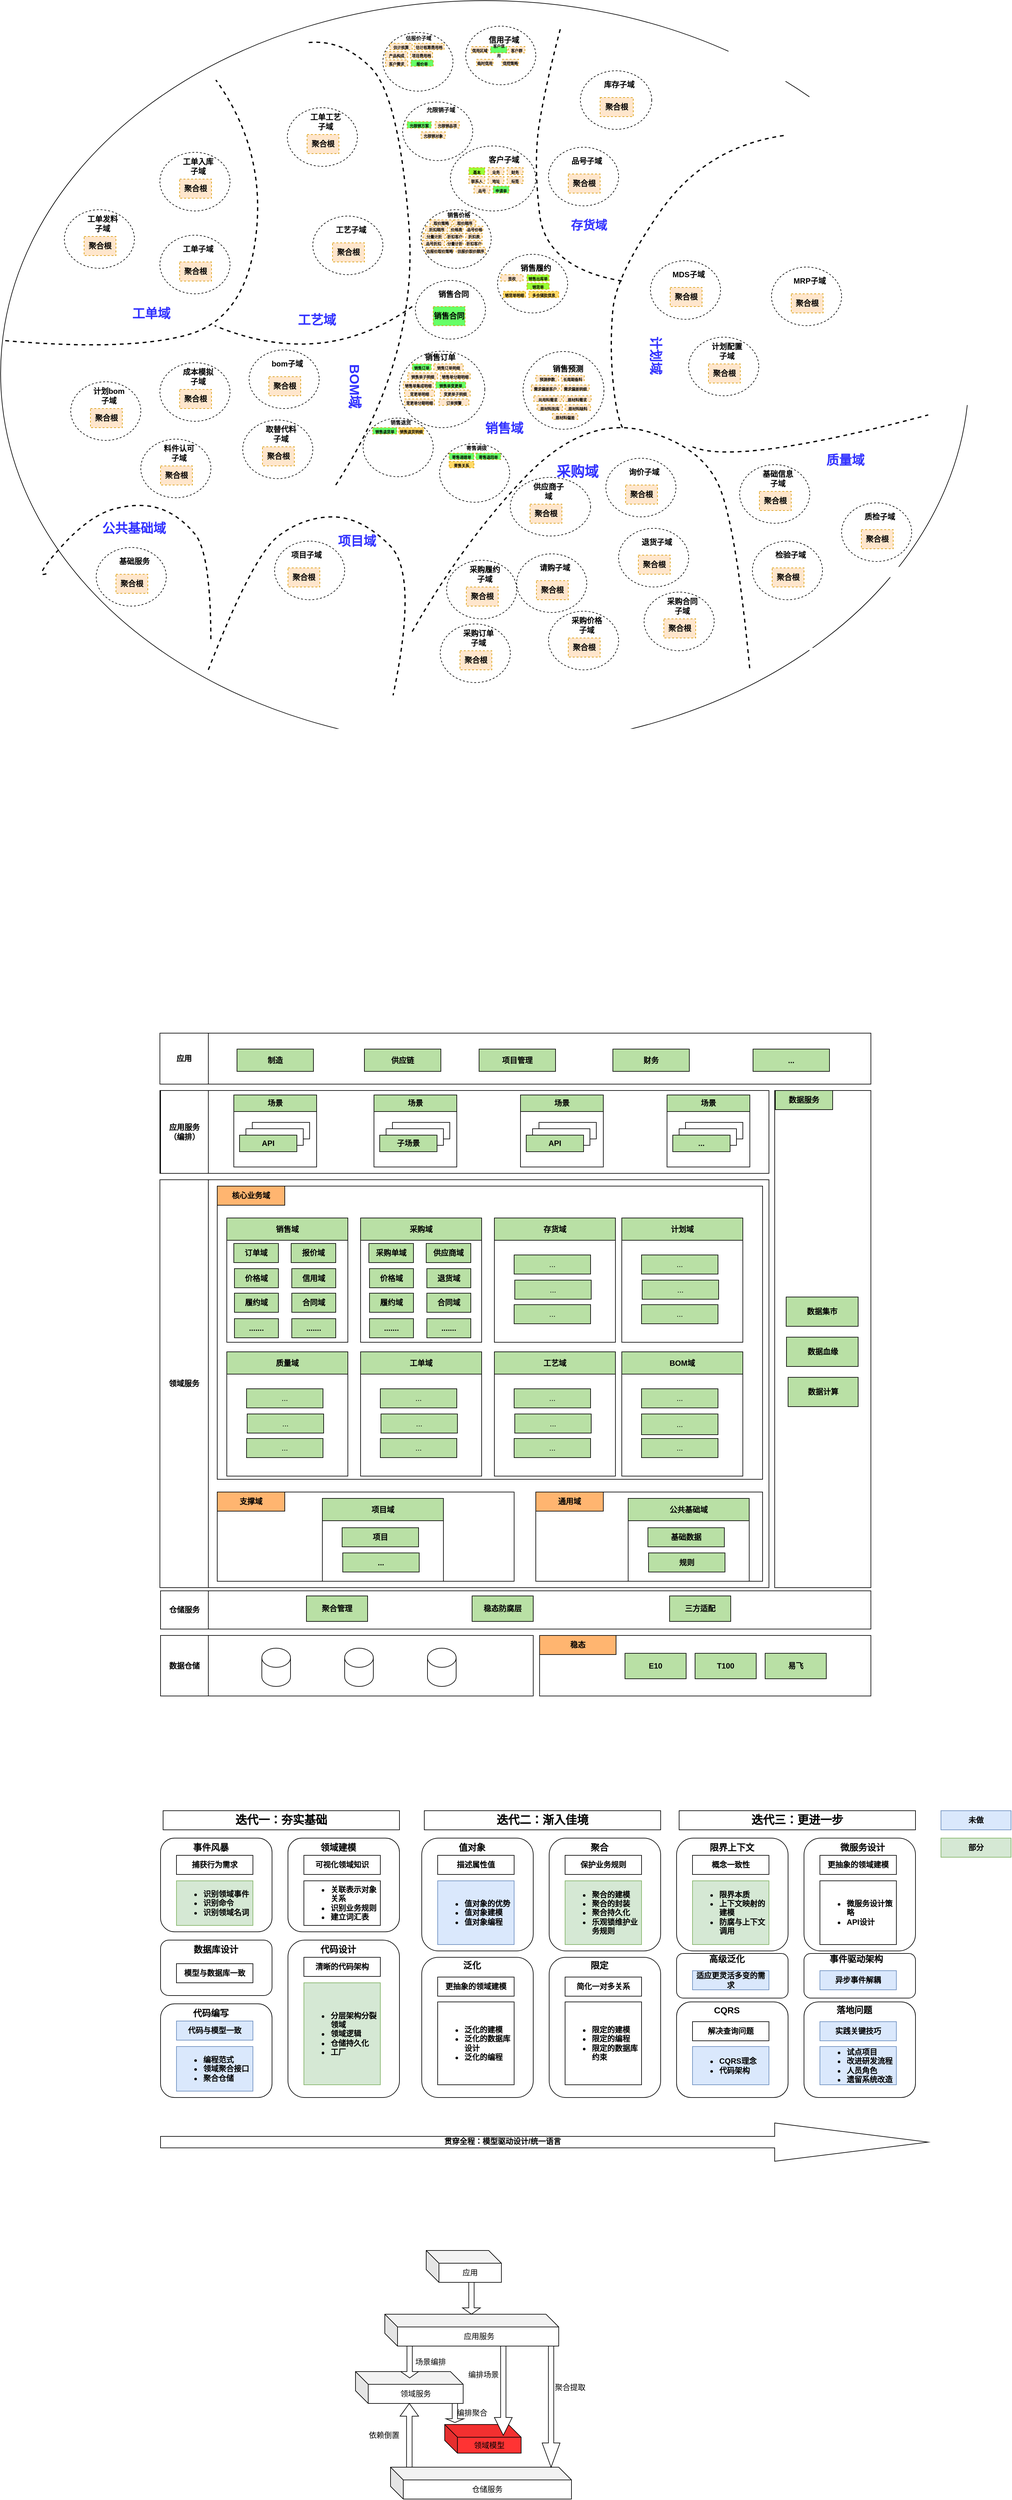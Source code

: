 <mxfile version="24.4.9" type="github">
  <diagram name="第 1 页" id="gAhneNLGMRocs_wJU73B">
    <mxGraphModel dx="2261" dy="738" grid="1" gridSize="10" guides="1" tooltips="1" connect="1" arrows="1" fold="1" page="1" pageScale="1" pageWidth="827" pageHeight="1169" math="0" shadow="0">
      <root>
        <mxCell id="0" />
        <mxCell id="1" parent="0" />
        <mxCell id="482s2hT17r3MAT0nb4I--24" value="" style="ellipse;whiteSpace=wrap;html=1;" parent="1" vertex="1">
          <mxGeometry x="-326" y="10" width="1520" height="1170" as="geometry" />
        </mxCell>
        <mxCell id="hdW6q1p-CXDspa1HK1I6-21" value="" style="rounded=0;whiteSpace=wrap;html=1;" parent="1" vertex="1">
          <mxGeometry x="-76" y="1860" width="956" height="640" as="geometry" />
        </mxCell>
        <mxCell id="hdW6q1p-CXDspa1HK1I6-16" value="" style="rounded=0;whiteSpace=wrap;html=1;" parent="1" vertex="1">
          <mxGeometry x="14" y="1870" width="856" height="460" as="geometry" />
        </mxCell>
        <mxCell id="hdW6q1p-CXDspa1HK1I6-124" value="" style="rounded=0;whiteSpace=wrap;html=1;" parent="1" vertex="1">
          <mxGeometry x="29" y="1920" width="190" height="195" as="geometry" />
        </mxCell>
        <mxCell id="hdW6q1p-CXDspa1HK1I6-30" value="" style="rounded=0;whiteSpace=wrap;html=1;" parent="1" vertex="1">
          <mxGeometry x="-76" y="1720" width="956" height="130" as="geometry" />
        </mxCell>
        <mxCell id="hdW6q1p-CXDspa1HK1I6-13" value="" style="rounded=0;whiteSpace=wrap;html=1;" parent="1" vertex="1">
          <mxGeometry x="14" y="2350" width="466" height="140" as="geometry" />
        </mxCell>
        <mxCell id="hdW6q1p-CXDspa1HK1I6-9" value="" style="rounded=0;whiteSpace=wrap;html=1;" parent="1" vertex="1">
          <mxGeometry x="-75" y="2505" width="1115" height="60" as="geometry" />
        </mxCell>
        <mxCell id="z-uqwMR72b3MVvRLqWOY-53" value="" style="curved=1;endArrow=none;html=1;dashed=1;endFill=0;strokeWidth=2;fontStyle=1;exitX=0.005;exitY=0.406;exitDx=0;exitDy=0;exitPerimeter=0;" parent="1" edge="1">
          <mxGeometry width="50" height="50" relative="1" as="geometry">
            <mxPoint x="-318.8" y="543.44" as="sourcePoint" />
            <mxPoint x="11.847" y="134.539" as="targetPoint" />
            <Array as="points">
              <mxPoint x="-130" y="560" />
              <mxPoint x="60" y="510" />
              <mxPoint x="90" y="243" />
            </Array>
          </mxGeometry>
        </mxCell>
        <mxCell id="z-uqwMR72b3MVvRLqWOY-54" value="" style="curved=1;endArrow=none;html=1;dashed=1;endFill=0;strokeWidth=2;fontStyle=1;" parent="1" edge="1">
          <mxGeometry width="50" height="50" relative="1" as="geometry">
            <mxPoint x="320" y="1000" as="sourcePoint" />
            <mxPoint x="850" y="1060" as="targetPoint" />
            <Array as="points">
              <mxPoint x="400" y="860" />
              <mxPoint x="590" y="660" />
              <mxPoint x="780" y="710" />
              <mxPoint x="830" y="850" />
            </Array>
          </mxGeometry>
        </mxCell>
        <mxCell id="z-uqwMR72b3MVvRLqWOY-55" value="" style="curved=1;endArrow=none;html=1;dashed=1;endFill=0;strokeWidth=2;fontStyle=1;" parent="1" edge="1">
          <mxGeometry width="50" height="50" relative="1" as="geometry">
            <mxPoint y="1060" as="sourcePoint" />
            <mxPoint x="290" y="1100" as="targetPoint" />
            <Array as="points">
              <mxPoint x="70" y="880" />
              <mxPoint x="150" y="820" />
              <mxPoint x="240" y="820" />
              <mxPoint x="330" y="910" />
            </Array>
          </mxGeometry>
        </mxCell>
        <mxCell id="z-uqwMR72b3MVvRLqWOY-56" value="" style="curved=1;endArrow=none;html=1;dashed=1;endFill=0;strokeWidth=2;fontStyle=1;" parent="1" edge="1">
          <mxGeometry width="50" height="50" relative="1" as="geometry">
            <mxPoint x="320" y="490" as="sourcePoint" />
            <mxPoint x="10" y="520" as="targetPoint" />
            <Array as="points">
              <mxPoint x="180" y="590" />
              <mxPoint x="10" y="520" />
            </Array>
          </mxGeometry>
        </mxCell>
        <mxCell id="z-uqwMR72b3MVvRLqWOY-57" value="" style="curved=1;endArrow=none;html=1;dashed=1;endFill=0;strokeWidth=2;entryX=1;entryY=0;entryDx=0;entryDy=0;" parent="1" edge="1">
          <mxGeometry width="50" height="50" relative="1" as="geometry">
            <mxPoint x="650" y="680" as="sourcePoint" />
            <mxPoint x="903.117" y="221.594" as="targetPoint" />
            <Array as="points">
              <mxPoint x="640" y="660" />
              <mxPoint x="630" y="550" />
              <mxPoint x="640" y="440" />
              <mxPoint x="780" y="240" />
            </Array>
          </mxGeometry>
        </mxCell>
        <mxCell id="z-uqwMR72b3MVvRLqWOY-58" value="" style="curved=1;endArrow=none;html=1;dashed=1;endFill=0;strokeWidth=2;endSize=4;entryX=0.334;entryY=0.029;entryDx=0;entryDy=0;entryPerimeter=0;" parent="1" edge="1">
          <mxGeometry width="50" height="50" relative="1" as="geometry">
            <mxPoint x="200" y="770" as="sourcePoint" />
            <mxPoint x="154.96" y="75.96" as="targetPoint" />
            <Array as="points">
              <mxPoint x="330" y="570" />
              <mxPoint x="300" y="160" />
              <mxPoint x="210" y="70" />
            </Array>
          </mxGeometry>
        </mxCell>
        <mxCell id="z-uqwMR72b3MVvRLqWOY-61" value="&lt;b&gt;&lt;font style=&quot;font-size: 22px&quot;&gt;采购域&lt;/font&gt;&lt;/b&gt;" style="text;html=1;align=center;verticalAlign=middle;resizable=0;points=[];autosize=1;strokeColor=none;fontSize=12;fontColor=#3333FF;" parent="1" vertex="1">
          <mxGeometry x="534" y="730" width="90" height="40" as="geometry" />
        </mxCell>
        <mxCell id="z-uqwMR72b3MVvRLqWOY-62" value="&lt;font style=&quot;font-size: 20px&quot;&gt;&lt;b&gt;项目域&lt;/b&gt;&lt;/font&gt;" style="text;html=1;align=center;verticalAlign=middle;resizable=0;points=[];autosize=1;strokeColor=none;fontSize=12;fontColor=#3333FF;" parent="1" vertex="1">
          <mxGeometry x="193" y="837" width="80" height="40" as="geometry" />
        </mxCell>
        <mxCell id="z-uqwMR72b3MVvRLqWOY-63" value="&lt;font style=&quot;font-size: 21px&quot;&gt;&lt;b&gt;BOM域&lt;/b&gt;&lt;/font&gt;" style="text;html=1;align=center;verticalAlign=middle;resizable=0;points=[];autosize=1;strokeColor=none;fontSize=12;rotation=90;fontColor=#3333FF;" parent="1" vertex="1">
          <mxGeometry x="185" y="595" width="90" height="40" as="geometry" />
        </mxCell>
        <mxCell id="z-uqwMR72b3MVvRLqWOY-64" value="&lt;font style=&quot;font-size: 20px&quot; color=&quot;#3333ff&quot;&gt;&lt;b&gt;计划域&lt;/b&gt;&lt;/font&gt;" style="text;html=1;align=center;verticalAlign=middle;resizable=0;points=[];autosize=1;strokeColor=none;fontSize=12;rotation=90;" parent="1" vertex="1">
          <mxGeometry x="663" y="547" width="80" height="40" as="geometry" />
        </mxCell>
        <mxCell id="z-uqwMR72b3MVvRLqWOY-65" value="&lt;font size=&quot;1&quot;&gt;&lt;b style=&quot;font-size: 20px&quot;&gt;销售域&lt;/b&gt;&lt;/font&gt;" style="text;html=1;align=center;verticalAlign=middle;resizable=0;points=[];autosize=1;strokeColor=none;fontSize=12;fontColor=#3333FF;" parent="1" vertex="1">
          <mxGeometry x="424" y="660" width="80" height="40" as="geometry" />
        </mxCell>
        <mxCell id="z-uqwMR72b3MVvRLqWOY-67" value="&lt;font size=&quot;1&quot;&gt;&lt;b style=&quot;font-size: 20px&quot;&gt;工单域&lt;/b&gt;&lt;/font&gt;" style="text;html=1;align=center;verticalAlign=middle;resizable=0;points=[];autosize=1;strokeColor=none;fontSize=12;fontColor=#3333FF;" parent="1" vertex="1">
          <mxGeometry x="-130" y="480" width="80" height="40" as="geometry" />
        </mxCell>
        <mxCell id="z-uqwMR72b3MVvRLqWOY-77" value="" style="ellipse;whiteSpace=wrap;html=1;gradientColor=#ffffff;dashed=1;fontStyle=1" parent="1" vertex="1">
          <mxGeometry x="274" y="60" width="110" height="92" as="geometry" />
        </mxCell>
        <mxCell id="z-uqwMR72b3MVvRLqWOY-78" value="&lt;font style=&quot;font-size: 6px;&quot;&gt;估计核算&lt;/font&gt;" style="rounded=0;whiteSpace=wrap;html=1;dashed=1;fillColor=#ffe6cc;strokeColor=#d79b00;fontStyle=1;fontSize=12;" parent="1" vertex="1">
          <mxGeometry x="285" y="77" width="35" height="10" as="geometry" />
        </mxCell>
        <mxCell id="z-uqwMR72b3MVvRLqWOY-81" value="&lt;b&gt;&lt;font style=&quot;font-size: 8px;&quot;&gt;估报价子域&lt;/font&gt;&lt;/b&gt;" style="text;html=1;strokeColor=none;fillColor=none;align=center;verticalAlign=middle;whiteSpace=wrap;rounded=0;" parent="1" vertex="1">
          <mxGeometry x="300" y="58" width="60" height="20" as="geometry" />
        </mxCell>
        <mxCell id="z-uqwMR72b3MVvRLqWOY-84" value="" style="curved=1;endArrow=none;html=1;dashed=1;endFill=0;strokeWidth=2;" parent="1" edge="1">
          <mxGeometry width="50" height="50" relative="1" as="geometry">
            <mxPoint x="760" y="710" as="sourcePoint" />
            <mxPoint x="1130" y="660" as="targetPoint" />
            <Array as="points">
              <mxPoint x="830" y="740" />
            </Array>
          </mxGeometry>
        </mxCell>
        <mxCell id="z-uqwMR72b3MVvRLqWOY-87" value="&lt;font style=&quot;font-size: 20px&quot;&gt;&lt;b&gt;质量域&lt;/b&gt;&lt;/font&gt;" style="text;html=1;strokeColor=none;fillColor=none;align=center;verticalAlign=middle;whiteSpace=wrap;rounded=0;fontColor=#3333FF;" parent="1" vertex="1">
          <mxGeometry x="950" y="720" width="100" height="20" as="geometry" />
        </mxCell>
        <mxCell id="z-uqwMR72b3MVvRLqWOY-115" value="" style="curved=1;endArrow=none;html=1;dashed=1;strokeWidth=2;endFill=0;exitX=0.61;exitY=0.012;exitDx=0;exitDy=0;exitPerimeter=0;" parent="1" edge="1">
          <mxGeometry width="50" height="50" relative="1" as="geometry">
            <mxPoint x="552.4" y="54.88" as="sourcePoint" />
            <mxPoint x="650" y="450" as="targetPoint" />
            <Array as="points">
              <mxPoint x="530" y="140" />
              <mxPoint x="510" y="260" />
              <mxPoint x="530" y="430" />
            </Array>
          </mxGeometry>
        </mxCell>
        <mxCell id="z-uqwMR72b3MVvRLqWOY-116" value="&lt;font style=&quot;font-size: 19px&quot; color=&quot;#3333ff&quot;&gt;&lt;b&gt;存货域&lt;/b&gt;&lt;/font&gt;" style="text;html=1;strokeColor=none;fillColor=none;align=center;verticalAlign=middle;whiteSpace=wrap;rounded=0;" parent="1" vertex="1">
          <mxGeometry x="555" y="353" width="85" height="20" as="geometry" />
        </mxCell>
        <mxCell id="z-uqwMR72b3MVvRLqWOY-169" value="" style="ellipse;whiteSpace=wrap;html=1;gradientColor=#ffffff;dashed=1;fontStyle=1" parent="1" vertex="1">
          <mxGeometry x="404" y="50" width="110" height="92" as="geometry" />
        </mxCell>
        <mxCell id="z-uqwMR72b3MVvRLqWOY-170" value="&lt;font style=&quot;font-size: 6px;&quot;&gt;信用区域&lt;/font&gt;" style="rounded=0;whiteSpace=wrap;html=1;dashed=1;fillColor=#ffe6cc;strokeColor=#d79b00;fontStyle=1;fontSize=12;" parent="1" vertex="1">
          <mxGeometry x="413" y="82" width="26" height="10" as="geometry" />
        </mxCell>
        <mxCell id="z-uqwMR72b3MVvRLqWOY-171" value="&lt;b&gt;信用子域&lt;/b&gt;" style="text;html=1;strokeColor=none;fillColor=none;align=center;verticalAlign=middle;whiteSpace=wrap;rounded=0;" parent="1" vertex="1">
          <mxGeometry x="434" y="62" width="60" height="20" as="geometry" />
        </mxCell>
        <mxCell id="z-uqwMR72b3MVvRLqWOY-172" value="" style="ellipse;whiteSpace=wrap;html=1;gradientColor=#ffffff;dashed=1;fontStyle=1" parent="1" vertex="1">
          <mxGeometry x="305" y="169" width="110" height="92" as="geometry" />
        </mxCell>
        <mxCell id="z-uqwMR72b3MVvRLqWOY-173" value="&lt;font style=&quot;font-size: 6px;&quot;&gt;允限销方案&lt;/font&gt;" style="rounded=0;whiteSpace=wrap;html=1;dashed=1;fillColor=#66FF66;strokeColor=#d79b00;fontStyle=1;fontSize=12;" parent="1" vertex="1">
          <mxGeometry x="312" y="200" width="38" height="10" as="geometry" />
        </mxCell>
        <mxCell id="z-uqwMR72b3MVvRLqWOY-174" value="&lt;b&gt;&lt;font style=&quot;font-size: 9px;&quot;&gt;允限销子域&lt;/font&gt;&lt;/b&gt;" style="text;html=1;strokeColor=none;fillColor=none;align=center;verticalAlign=middle;whiteSpace=wrap;rounded=0;" parent="1" vertex="1">
          <mxGeometry x="335" y="171" width="60" height="20" as="geometry" />
        </mxCell>
        <mxCell id="z-uqwMR72b3MVvRLqWOY-175" value="" style="ellipse;whiteSpace=wrap;html=1;gradientColor=#ffffff;dashed=1;fontStyle=1" parent="1" vertex="1">
          <mxGeometry x="380" y="238" width="134" height="102" as="geometry" />
        </mxCell>
        <mxCell id="z-uqwMR72b3MVvRLqWOY-176" value="&lt;span style=&quot;font-size: 6px;&quot;&gt;业务&lt;/span&gt;" style="rounded=0;whiteSpace=wrap;html=1;dashed=1;fillColor=#ffe6cc;strokeColor=#d79b00;fontStyle=1;fontSize=12;" parent="1" vertex="1">
          <mxGeometry x="439" y="272" width="25" height="11" as="geometry" />
        </mxCell>
        <mxCell id="z-uqwMR72b3MVvRLqWOY-177" value="&lt;b&gt;客户子域&lt;/b&gt;" style="text;html=1;strokeColor=none;fillColor=none;align=center;verticalAlign=middle;whiteSpace=wrap;rounded=0;" parent="1" vertex="1">
          <mxGeometry x="434" y="250" width="60" height="20" as="geometry" />
        </mxCell>
        <mxCell id="z-uqwMR72b3MVvRLqWOY-178" value="" style="ellipse;whiteSpace=wrap;html=1;gradientColor=#ffffff;dashed=1;fontStyle=1" parent="1" vertex="1">
          <mxGeometry x="334" y="338" width="110" height="92" as="geometry" />
        </mxCell>
        <mxCell id="z-uqwMR72b3MVvRLqWOY-179" value="&lt;font style=&quot;font-size: 6px;&quot;&gt;取价策略&lt;/font&gt;" style="rounded=0;whiteSpace=wrap;html=1;dashed=1;fillColor=#ffe6cc;strokeColor=#d79b00;fontStyle=1;fontSize=12;" parent="1" vertex="1">
          <mxGeometry x="348" y="354" width="35" height="8" as="geometry" />
        </mxCell>
        <mxCell id="z-uqwMR72b3MVvRLqWOY-180" value="&lt;b&gt;&lt;font style=&quot;font-size: 9px;&quot;&gt;销售价格&lt;/font&gt;&lt;/b&gt;" style="text;html=1;strokeColor=none;fillColor=none;align=center;verticalAlign=middle;whiteSpace=wrap;rounded=0;" parent="1" vertex="1">
          <mxGeometry x="363" y="336" width="60" height="20" as="geometry" />
        </mxCell>
        <mxCell id="z-uqwMR72b3MVvRLqWOY-181" value="" style="ellipse;whiteSpace=wrap;html=1;gradientColor=#ffffff;dashed=1;fontStyle=1" parent="1" vertex="1">
          <mxGeometry x="454" y="408" width="110" height="92" as="geometry" />
        </mxCell>
        <mxCell id="z-uqwMR72b3MVvRLqWOY-182" value="&lt;font style=&quot;font-size: 6px;&quot;&gt;签收&lt;/font&gt;" style="rounded=0;whiteSpace=wrap;html=1;dashed=1;fillColor=#ffe6cc;strokeColor=#d79b00;fontStyle=1;fontSize=12;" parent="1" vertex="1">
          <mxGeometry x="459" y="440" width="35" height="10" as="geometry" />
        </mxCell>
        <mxCell id="z-uqwMR72b3MVvRLqWOY-183" value="&lt;b&gt;销售履约&lt;/b&gt;" style="text;html=1;strokeColor=none;fillColor=none;align=center;verticalAlign=middle;whiteSpace=wrap;rounded=0;" parent="1" vertex="1">
          <mxGeometry x="484" y="420" width="60" height="20" as="geometry" />
        </mxCell>
        <mxCell id="z-uqwMR72b3MVvRLqWOY-184" value="" style="ellipse;whiteSpace=wrap;html=1;gradientColor=#ffffff;dashed=1;fontStyle=1" parent="1" vertex="1">
          <mxGeometry x="325" y="449" width="110" height="92" as="geometry" />
        </mxCell>
        <mxCell id="z-uqwMR72b3MVvRLqWOY-185" value="销售合同" style="rounded=0;whiteSpace=wrap;html=1;dashed=1;fillColor=#66FF66;strokeColor=#d79b00;fontStyle=1;fontSize=12;" parent="1" vertex="1">
          <mxGeometry x="353" y="490" width="50" height="30" as="geometry" />
        </mxCell>
        <mxCell id="z-uqwMR72b3MVvRLqWOY-186" value="&lt;b&gt;销售合同&lt;/b&gt;" style="text;html=1;strokeColor=none;fillColor=none;align=center;verticalAlign=middle;whiteSpace=wrap;rounded=0;" parent="1" vertex="1">
          <mxGeometry x="355" y="461" width="60" height="20" as="geometry" />
        </mxCell>
        <mxCell id="z-uqwMR72b3MVvRLqWOY-187" value="" style="ellipse;whiteSpace=wrap;html=1;gradientColor=#ffffff;dashed=1;fontStyle=1" parent="1" vertex="1">
          <mxGeometry x="494" y="560.5" width="127" height="122" as="geometry" />
        </mxCell>
        <mxCell id="z-uqwMR72b3MVvRLqWOY-188" value="&lt;span style=&quot;font-size: 6px;&quot;&gt;预测参数&lt;/span&gt;" style="rounded=0;whiteSpace=wrap;html=1;dashed=1;fillColor=#ffe6cc;strokeColor=#d79b00;fontStyle=1;fontSize=12;" parent="1" vertex="1">
          <mxGeometry x="514" y="598" width="36" height="9" as="geometry" />
        </mxCell>
        <mxCell id="z-uqwMR72b3MVvRLqWOY-189" value="&lt;b&gt;销售预测&lt;/b&gt;" style="text;html=1;strokeColor=none;fillColor=none;align=center;verticalAlign=middle;whiteSpace=wrap;rounded=0;" parent="1" vertex="1">
          <mxGeometry x="534" y="578" width="61" height="19" as="geometry" />
        </mxCell>
        <mxCell id="z-uqwMR72b3MVvRLqWOY-190" value="" style="ellipse;whiteSpace=wrap;html=1;gradientColor=#ffffff;dashed=1;fontStyle=1" parent="1" vertex="1">
          <mxGeometry x="300" y="560" width="134" height="120" as="geometry" />
        </mxCell>
        <mxCell id="z-uqwMR72b3MVvRLqWOY-191" value="&lt;font style=&quot;font-size: 6px;&quot;&gt;销售订单&lt;/font&gt;" style="rounded=0;whiteSpace=wrap;html=1;dashed=1;fillColor=#66FF66;strokeColor=#d79b00;fontStyle=1;fontSize=12;" parent="1" vertex="1">
          <mxGeometry x="320" y="580" width="30" height="10" as="geometry" />
        </mxCell>
        <mxCell id="z-uqwMR72b3MVvRLqWOY-192" value="&lt;b&gt;销售订单&lt;/b&gt;" style="text;html=1;strokeColor=none;fillColor=none;align=center;verticalAlign=middle;whiteSpace=wrap;rounded=0;" parent="1" vertex="1">
          <mxGeometry x="334" y="560" width="60" height="20" as="geometry" />
        </mxCell>
        <mxCell id="z-uqwMR72b3MVvRLqWOY-193" value="" style="ellipse;whiteSpace=wrap;html=1;gradientColor=#ffffff;dashed=1;fontStyle=1" parent="1" vertex="1">
          <mxGeometry x="474" y="758" width="126" height="92" as="geometry" />
        </mxCell>
        <mxCell id="z-uqwMR72b3MVvRLqWOY-194" value="聚合根" style="rounded=0;whiteSpace=wrap;html=1;dashed=1;fillColor=#ffe6cc;strokeColor=#d79b00;fontStyle=1;fontSize=12;" parent="1" vertex="1">
          <mxGeometry x="505" y="800" width="50" height="30" as="geometry" />
        </mxCell>
        <mxCell id="z-uqwMR72b3MVvRLqWOY-195" value="&lt;b&gt;供应商子域&lt;/b&gt;" style="text;html=1;strokeColor=none;fillColor=none;align=center;verticalAlign=middle;whiteSpace=wrap;rounded=0;" parent="1" vertex="1">
          <mxGeometry x="504" y="770" width="60" height="20" as="geometry" />
        </mxCell>
        <mxCell id="z-uqwMR72b3MVvRLqWOY-196" value="" style="ellipse;whiteSpace=wrap;html=1;gradientColor=#ffffff;dashed=1;fontStyle=1" parent="1" vertex="1">
          <mxGeometry x="624" y="728" width="110" height="92" as="geometry" />
        </mxCell>
        <mxCell id="z-uqwMR72b3MVvRLqWOY-197" value="聚合根" style="rounded=0;whiteSpace=wrap;html=1;dashed=1;fillColor=#ffe6cc;strokeColor=#d79b00;fontStyle=1;fontSize=12;" parent="1" vertex="1">
          <mxGeometry x="655" y="770" width="50" height="30" as="geometry" />
        </mxCell>
        <mxCell id="z-uqwMR72b3MVvRLqWOY-198" value="&lt;b&gt;询价子域&lt;/b&gt;" style="text;html=1;strokeColor=none;fillColor=none;align=center;verticalAlign=middle;whiteSpace=wrap;rounded=0;" parent="1" vertex="1">
          <mxGeometry x="654" y="740" width="60" height="20" as="geometry" />
        </mxCell>
        <mxCell id="z-uqwMR72b3MVvRLqWOY-199" value="" style="ellipse;whiteSpace=wrap;html=1;gradientColor=#ffffff;dashed=1;fontStyle=1" parent="1" vertex="1">
          <mxGeometry x="484" y="878" width="110" height="92" as="geometry" />
        </mxCell>
        <mxCell id="z-uqwMR72b3MVvRLqWOY-200" value="聚合根" style="rounded=0;whiteSpace=wrap;html=1;dashed=1;fillColor=#ffe6cc;strokeColor=#d79b00;fontStyle=1;fontSize=12;" parent="1" vertex="1">
          <mxGeometry x="515" y="920" width="50" height="30" as="geometry" />
        </mxCell>
        <mxCell id="z-uqwMR72b3MVvRLqWOY-201" value="&lt;b&gt;请购子域&lt;/b&gt;" style="text;html=1;strokeColor=none;fillColor=none;align=center;verticalAlign=middle;whiteSpace=wrap;rounded=0;" parent="1" vertex="1">
          <mxGeometry x="514" y="890" width="60" height="20" as="geometry" />
        </mxCell>
        <mxCell id="z-uqwMR72b3MVvRLqWOY-204" value="" style="ellipse;whiteSpace=wrap;html=1;gradientColor=#ffffff;dashed=1;fontStyle=1" parent="1" vertex="1">
          <mxGeometry x="644" y="838" width="110" height="92" as="geometry" />
        </mxCell>
        <mxCell id="z-uqwMR72b3MVvRLqWOY-205" value="聚合根" style="rounded=0;whiteSpace=wrap;html=1;dashed=1;fillColor=#ffe6cc;strokeColor=#d79b00;fontStyle=1;fontSize=12;" parent="1" vertex="1">
          <mxGeometry x="675" y="880" width="50" height="30" as="geometry" />
        </mxCell>
        <mxCell id="z-uqwMR72b3MVvRLqWOY-206" value="&lt;b&gt;退货子域&lt;/b&gt;" style="text;html=1;strokeColor=none;fillColor=none;align=center;verticalAlign=middle;whiteSpace=wrap;rounded=0;" parent="1" vertex="1">
          <mxGeometry x="674" y="850" width="60" height="20" as="geometry" />
        </mxCell>
        <mxCell id="z-uqwMR72b3MVvRLqWOY-207" value="" style="ellipse;whiteSpace=wrap;html=1;gradientColor=#ffffff;dashed=1;fontStyle=1" parent="1" vertex="1">
          <mxGeometry x="534" y="968" width="110" height="92" as="geometry" />
        </mxCell>
        <mxCell id="z-uqwMR72b3MVvRLqWOY-208" value="聚合根" style="rounded=0;whiteSpace=wrap;html=1;dashed=1;fillColor=#ffe6cc;strokeColor=#d79b00;fontStyle=1;fontSize=12;" parent="1" vertex="1">
          <mxGeometry x="565" y="1010" width="50" height="30" as="geometry" />
        </mxCell>
        <mxCell id="z-uqwMR72b3MVvRLqWOY-209" value="&lt;b&gt;采购价格子域&lt;/b&gt;" style="text;html=1;strokeColor=none;fillColor=none;align=center;verticalAlign=middle;whiteSpace=wrap;rounded=0;" parent="1" vertex="1">
          <mxGeometry x="564" y="980" width="60" height="20" as="geometry" />
        </mxCell>
        <mxCell id="z-uqwMR72b3MVvRLqWOY-210" value="" style="ellipse;whiteSpace=wrap;html=1;gradientColor=#ffffff;dashed=1;fontStyle=1" parent="1" vertex="1">
          <mxGeometry x="684" y="938" width="110" height="92" as="geometry" />
        </mxCell>
        <mxCell id="z-uqwMR72b3MVvRLqWOY-211" value="聚合根" style="rounded=0;whiteSpace=wrap;html=1;dashed=1;fillColor=#ffe6cc;strokeColor=#d79b00;fontStyle=1;fontSize=12;" parent="1" vertex="1">
          <mxGeometry x="715" y="980" width="50" height="30" as="geometry" />
        </mxCell>
        <mxCell id="z-uqwMR72b3MVvRLqWOY-212" value="&lt;b&gt;采购合同子域&lt;/b&gt;" style="text;html=1;strokeColor=none;fillColor=none;align=center;verticalAlign=middle;whiteSpace=wrap;rounded=0;" parent="1" vertex="1">
          <mxGeometry x="714" y="950" width="60" height="20" as="geometry" />
        </mxCell>
        <mxCell id="z-uqwMR72b3MVvRLqWOY-213" value="" style="ellipse;whiteSpace=wrap;html=1;gradientColor=#ffffff;dashed=1;fontStyle=1" parent="1" vertex="1">
          <mxGeometry x="374" y="888" width="110" height="92" as="geometry" />
        </mxCell>
        <mxCell id="z-uqwMR72b3MVvRLqWOY-214" value="聚合根" style="rounded=0;whiteSpace=wrap;html=1;dashed=1;fillColor=#ffe6cc;strokeColor=#d79b00;fontStyle=1;fontSize=12;" parent="1" vertex="1">
          <mxGeometry x="405" y="930" width="50" height="30" as="geometry" />
        </mxCell>
        <mxCell id="z-uqwMR72b3MVvRLqWOY-215" value="&lt;b&gt;采购履约子域&lt;/b&gt;" style="text;html=1;strokeColor=none;fillColor=none;align=center;verticalAlign=middle;whiteSpace=wrap;rounded=0;" parent="1" vertex="1">
          <mxGeometry x="404" y="900" width="60" height="20" as="geometry" />
        </mxCell>
        <mxCell id="z-uqwMR72b3MVvRLqWOY-216" value="" style="ellipse;whiteSpace=wrap;html=1;gradientColor=#ffffff;dashed=1;fontStyle=1" parent="1" vertex="1">
          <mxGeometry x="364" y="988" width="110" height="92" as="geometry" />
        </mxCell>
        <mxCell id="z-uqwMR72b3MVvRLqWOY-217" value="聚合根" style="rounded=0;whiteSpace=wrap;html=1;dashed=1;fillColor=#ffe6cc;strokeColor=#d79b00;fontStyle=1;fontSize=12;" parent="1" vertex="1">
          <mxGeometry x="395" y="1030" width="50" height="30" as="geometry" />
        </mxCell>
        <mxCell id="z-uqwMR72b3MVvRLqWOY-218" value="&lt;b&gt;采购订单子域&lt;/b&gt;" style="text;html=1;strokeColor=none;fillColor=none;align=center;verticalAlign=middle;whiteSpace=wrap;rounded=0;" parent="1" vertex="1">
          <mxGeometry x="394" y="1000" width="60" height="20" as="geometry" />
        </mxCell>
        <mxCell id="z-uqwMR72b3MVvRLqWOY-219" value="&lt;font size=&quot;1&quot;&gt;&lt;b style=&quot;font-size: 20px&quot;&gt;工艺域&lt;/b&gt;&lt;/font&gt;" style="text;html=1;align=center;verticalAlign=middle;resizable=0;points=[];autosize=1;strokeColor=none;fontSize=12;fontColor=#3333FF;" parent="1" vertex="1">
          <mxGeometry x="130" y="490" width="80" height="40" as="geometry" />
        </mxCell>
        <mxCell id="z-uqwMR72b3MVvRLqWOY-220" value="" style="ellipse;whiteSpace=wrap;html=1;gradientColor=#ffffff;dashed=1;fontStyle=1" parent="1" vertex="1">
          <mxGeometry x="64" y="558" width="110" height="92" as="geometry" />
        </mxCell>
        <mxCell id="z-uqwMR72b3MVvRLqWOY-221" value="聚合根" style="rounded=0;whiteSpace=wrap;html=1;dashed=1;fillColor=#ffe6cc;strokeColor=#d79b00;fontStyle=1;fontSize=12;" parent="1" vertex="1">
          <mxGeometry x="95" y="600" width="50" height="30" as="geometry" />
        </mxCell>
        <mxCell id="z-uqwMR72b3MVvRLqWOY-222" value="&lt;b&gt;bom子域&lt;/b&gt;" style="text;html=1;strokeColor=none;fillColor=none;align=center;verticalAlign=middle;whiteSpace=wrap;rounded=0;" parent="1" vertex="1">
          <mxGeometry x="94" y="570" width="60" height="20" as="geometry" />
        </mxCell>
        <mxCell id="z-uqwMR72b3MVvRLqWOY-223" value="" style="ellipse;whiteSpace=wrap;html=1;gradientColor=#ffffff;dashed=1;fontStyle=1" parent="1" vertex="1">
          <mxGeometry x="54" y="668" width="110" height="92" as="geometry" />
        </mxCell>
        <mxCell id="z-uqwMR72b3MVvRLqWOY-224" value="聚合根" style="rounded=0;whiteSpace=wrap;html=1;dashed=1;fillColor=#ffe6cc;strokeColor=#d79b00;fontStyle=1;fontSize=12;" parent="1" vertex="1">
          <mxGeometry x="85" y="710" width="50" height="30" as="geometry" />
        </mxCell>
        <mxCell id="z-uqwMR72b3MVvRLqWOY-225" value="&lt;b&gt;取替代料子域&lt;/b&gt;" style="text;html=1;strokeColor=none;fillColor=none;align=center;verticalAlign=middle;whiteSpace=wrap;rounded=0;" parent="1" vertex="1">
          <mxGeometry x="84" y="680" width="60" height="20" as="geometry" />
        </mxCell>
        <mxCell id="z-uqwMR72b3MVvRLqWOY-226" value="" style="ellipse;whiteSpace=wrap;html=1;gradientColor=#ffffff;dashed=1;fontStyle=1" parent="1" vertex="1">
          <mxGeometry x="-76" y="578" width="110" height="92" as="geometry" />
        </mxCell>
        <mxCell id="z-uqwMR72b3MVvRLqWOY-227" value="聚合根" style="rounded=0;whiteSpace=wrap;html=1;dashed=1;fillColor=#ffe6cc;strokeColor=#d79b00;fontStyle=1;fontSize=12;" parent="1" vertex="1">
          <mxGeometry x="-45" y="620" width="50" height="30" as="geometry" />
        </mxCell>
        <mxCell id="z-uqwMR72b3MVvRLqWOY-228" value="&lt;b&gt;成本模拟子域&lt;/b&gt;" style="text;html=1;strokeColor=none;fillColor=none;align=center;verticalAlign=middle;whiteSpace=wrap;rounded=0;" parent="1" vertex="1">
          <mxGeometry x="-46" y="590" width="60" height="20" as="geometry" />
        </mxCell>
        <mxCell id="z-uqwMR72b3MVvRLqWOY-229" value="" style="ellipse;whiteSpace=wrap;html=1;gradientColor=#ffffff;dashed=1;fontStyle=1" parent="1" vertex="1">
          <mxGeometry x="-106" y="698" width="110" height="92" as="geometry" />
        </mxCell>
        <mxCell id="z-uqwMR72b3MVvRLqWOY-230" value="聚合根" style="rounded=0;whiteSpace=wrap;html=1;dashed=1;fillColor=#ffe6cc;strokeColor=#d79b00;fontStyle=1;fontSize=12;" parent="1" vertex="1">
          <mxGeometry x="-75" y="740" width="50" height="30" as="geometry" />
        </mxCell>
        <mxCell id="z-uqwMR72b3MVvRLqWOY-231" value="&lt;b&gt;料件认可子域&lt;/b&gt;" style="text;html=1;strokeColor=none;fillColor=none;align=center;verticalAlign=middle;whiteSpace=wrap;rounded=0;" parent="1" vertex="1">
          <mxGeometry x="-76" y="710" width="60" height="20" as="geometry" />
        </mxCell>
        <mxCell id="z-uqwMR72b3MVvRLqWOY-232" value="" style="ellipse;whiteSpace=wrap;html=1;gradientColor=#ffffff;dashed=1;fontStyle=1" parent="1" vertex="1">
          <mxGeometry x="-216" y="608" width="110" height="92" as="geometry" />
        </mxCell>
        <mxCell id="z-uqwMR72b3MVvRLqWOY-233" value="聚合根" style="rounded=0;whiteSpace=wrap;html=1;dashed=1;fillColor=#ffe6cc;strokeColor=#d79b00;fontStyle=1;fontSize=12;" parent="1" vertex="1">
          <mxGeometry x="-185" y="650" width="50" height="30" as="geometry" />
        </mxCell>
        <mxCell id="z-uqwMR72b3MVvRLqWOY-234" value="&lt;b&gt;计划bom子域&lt;/b&gt;" style="text;html=1;strokeColor=none;fillColor=none;align=center;verticalAlign=middle;whiteSpace=wrap;rounded=0;" parent="1" vertex="1">
          <mxGeometry x="-186" y="620" width="60" height="20" as="geometry" />
        </mxCell>
        <mxCell id="z-uqwMR72b3MVvRLqWOY-235" value="" style="ellipse;whiteSpace=wrap;html=1;gradientColor=#ffffff;dashed=1;fontStyle=1" parent="1" vertex="1">
          <mxGeometry x="-76" y="378" width="110" height="92" as="geometry" />
        </mxCell>
        <mxCell id="z-uqwMR72b3MVvRLqWOY-236" value="聚合根" style="rounded=0;whiteSpace=wrap;html=1;dashed=1;fillColor=#ffe6cc;strokeColor=#d79b00;fontStyle=1;fontSize=12;" parent="1" vertex="1">
          <mxGeometry x="-45" y="420" width="50" height="30" as="geometry" />
        </mxCell>
        <mxCell id="z-uqwMR72b3MVvRLqWOY-237" value="&lt;b&gt;工单子域&lt;/b&gt;" style="text;html=1;strokeColor=none;fillColor=none;align=center;verticalAlign=middle;whiteSpace=wrap;rounded=0;" parent="1" vertex="1">
          <mxGeometry x="-46" y="390" width="60" height="20" as="geometry" />
        </mxCell>
        <mxCell id="z-uqwMR72b3MVvRLqWOY-238" value="" style="ellipse;whiteSpace=wrap;html=1;gradientColor=#ffffff;dashed=1;fontStyle=1" parent="1" vertex="1">
          <mxGeometry x="-76" y="248" width="110" height="92" as="geometry" />
        </mxCell>
        <mxCell id="z-uqwMR72b3MVvRLqWOY-239" value="聚合根" style="rounded=0;whiteSpace=wrap;html=1;dashed=1;fillColor=#ffe6cc;strokeColor=#d79b00;fontStyle=1;fontSize=12;" parent="1" vertex="1">
          <mxGeometry x="-45" y="290" width="50" height="30" as="geometry" />
        </mxCell>
        <mxCell id="z-uqwMR72b3MVvRLqWOY-240" value="&lt;b&gt;工单入库子域&lt;/b&gt;" style="text;html=1;strokeColor=none;fillColor=none;align=center;verticalAlign=middle;whiteSpace=wrap;rounded=0;" parent="1" vertex="1">
          <mxGeometry x="-46" y="260" width="60" height="20" as="geometry" />
        </mxCell>
        <mxCell id="z-uqwMR72b3MVvRLqWOY-241" value="" style="ellipse;whiteSpace=wrap;html=1;gradientColor=#ffffff;dashed=1;fontStyle=1" parent="1" vertex="1">
          <mxGeometry x="-226" y="338" width="110" height="92" as="geometry" />
        </mxCell>
        <mxCell id="z-uqwMR72b3MVvRLqWOY-242" value="聚合根" style="rounded=0;whiteSpace=wrap;html=1;dashed=1;fillColor=#ffe6cc;strokeColor=#d79b00;fontStyle=1;fontSize=12;" parent="1" vertex="1">
          <mxGeometry x="-195" y="380" width="50" height="30" as="geometry" />
        </mxCell>
        <mxCell id="z-uqwMR72b3MVvRLqWOY-243" value="&lt;b&gt;工单发料子域&lt;/b&gt;" style="text;html=1;strokeColor=none;fillColor=none;align=center;verticalAlign=middle;whiteSpace=wrap;rounded=0;" parent="1" vertex="1">
          <mxGeometry x="-196" y="350" width="60" height="20" as="geometry" />
        </mxCell>
        <mxCell id="z-uqwMR72b3MVvRLqWOY-244" value="" style="ellipse;whiteSpace=wrap;html=1;gradientColor=#ffffff;dashed=1;fontStyle=1" parent="1" vertex="1">
          <mxGeometry x="164" y="348" width="110" height="92" as="geometry" />
        </mxCell>
        <mxCell id="z-uqwMR72b3MVvRLqWOY-245" value="聚合根" style="rounded=0;whiteSpace=wrap;html=1;dashed=1;fillColor=#ffe6cc;strokeColor=#d79b00;fontStyle=1;fontSize=12;" parent="1" vertex="1">
          <mxGeometry x="195" y="390" width="50" height="30" as="geometry" />
        </mxCell>
        <mxCell id="z-uqwMR72b3MVvRLqWOY-246" value="&lt;b&gt;工艺子域&lt;/b&gt;" style="text;html=1;strokeColor=none;fillColor=none;align=center;verticalAlign=middle;whiteSpace=wrap;rounded=0;" parent="1" vertex="1">
          <mxGeometry x="194" y="360" width="60" height="20" as="geometry" />
        </mxCell>
        <mxCell id="z-uqwMR72b3MVvRLqWOY-247" value="" style="ellipse;whiteSpace=wrap;html=1;gradientColor=#ffffff;dashed=1;fontStyle=1" parent="1" vertex="1">
          <mxGeometry x="124" y="178" width="110" height="92" as="geometry" />
        </mxCell>
        <mxCell id="z-uqwMR72b3MVvRLqWOY-248" value="聚合根" style="rounded=0;whiteSpace=wrap;html=1;dashed=1;fillColor=#ffe6cc;strokeColor=#d79b00;fontStyle=1;fontSize=12;" parent="1" vertex="1">
          <mxGeometry x="155" y="220" width="50" height="30" as="geometry" />
        </mxCell>
        <mxCell id="z-uqwMR72b3MVvRLqWOY-249" value="&lt;b&gt;工单工艺子域&lt;/b&gt;" style="text;html=1;strokeColor=none;fillColor=none;align=center;verticalAlign=middle;whiteSpace=wrap;rounded=0;" parent="1" vertex="1">
          <mxGeometry x="154" y="190" width="60" height="20" as="geometry" />
        </mxCell>
        <mxCell id="z-uqwMR72b3MVvRLqWOY-251" value="" style="ellipse;whiteSpace=wrap;html=1;gradientColor=#ffffff;dashed=1;fontStyle=1" parent="1" vertex="1">
          <mxGeometry x="694" y="418" width="110" height="92" as="geometry" />
        </mxCell>
        <mxCell id="z-uqwMR72b3MVvRLqWOY-252" value="聚合根" style="rounded=0;whiteSpace=wrap;html=1;dashed=1;fillColor=#ffe6cc;strokeColor=#d79b00;fontStyle=1;fontSize=12;" parent="1" vertex="1">
          <mxGeometry x="725" y="460" width="50" height="30" as="geometry" />
        </mxCell>
        <mxCell id="z-uqwMR72b3MVvRLqWOY-253" value="&lt;b&gt;MDS子域&lt;/b&gt;" style="text;html=1;strokeColor=none;fillColor=none;align=center;verticalAlign=middle;whiteSpace=wrap;rounded=0;" parent="1" vertex="1">
          <mxGeometry x="724" y="430" width="60" height="20" as="geometry" />
        </mxCell>
        <mxCell id="z-uqwMR72b3MVvRLqWOY-254" value="" style="ellipse;whiteSpace=wrap;html=1;gradientColor=#ffffff;dashed=1;fontStyle=1" parent="1" vertex="1">
          <mxGeometry x="754" y="538" width="110" height="92" as="geometry" />
        </mxCell>
        <mxCell id="z-uqwMR72b3MVvRLqWOY-255" value="聚合根" style="rounded=0;whiteSpace=wrap;html=1;dashed=1;fillColor=#ffe6cc;strokeColor=#d79b00;fontStyle=1;fontSize=12;" parent="1" vertex="1">
          <mxGeometry x="785" y="580" width="50" height="30" as="geometry" />
        </mxCell>
        <mxCell id="z-uqwMR72b3MVvRLqWOY-256" value="&lt;b&gt;计划配置子域&lt;/b&gt;" style="text;html=1;strokeColor=none;fillColor=none;align=center;verticalAlign=middle;whiteSpace=wrap;rounded=0;" parent="1" vertex="1">
          <mxGeometry x="784" y="550" width="60" height="20" as="geometry" />
        </mxCell>
        <mxCell id="z-uqwMR72b3MVvRLqWOY-257" value="" style="ellipse;whiteSpace=wrap;html=1;gradientColor=#ffffff;dashed=1;fontStyle=1" parent="1" vertex="1">
          <mxGeometry x="884" y="428" width="110" height="92" as="geometry" />
        </mxCell>
        <mxCell id="z-uqwMR72b3MVvRLqWOY-258" value="聚合根" style="rounded=0;whiteSpace=wrap;html=1;dashed=1;fillColor=#ffe6cc;strokeColor=#d79b00;fontStyle=1;fontSize=12;" parent="1" vertex="1">
          <mxGeometry x="915" y="470" width="50" height="30" as="geometry" />
        </mxCell>
        <mxCell id="z-uqwMR72b3MVvRLqWOY-259" value="&lt;b&gt;MRP子域&lt;/b&gt;" style="text;html=1;strokeColor=none;fillColor=none;align=center;verticalAlign=middle;whiteSpace=wrap;rounded=0;" parent="1" vertex="1">
          <mxGeometry x="914" y="440" width="60" height="20" as="geometry" />
        </mxCell>
        <mxCell id="z-uqwMR72b3MVvRLqWOY-260" value="" style="ellipse;whiteSpace=wrap;html=1;gradientColor=#ffffff;dashed=1;fontStyle=1" parent="1" vertex="1">
          <mxGeometry x="104" y="858" width="110" height="92" as="geometry" />
        </mxCell>
        <mxCell id="z-uqwMR72b3MVvRLqWOY-261" value="聚合根" style="rounded=0;whiteSpace=wrap;html=1;dashed=1;fillColor=#ffe6cc;strokeColor=#d79b00;fontStyle=1;fontSize=12;" parent="1" vertex="1">
          <mxGeometry x="125" y="900" width="50" height="30" as="geometry" />
        </mxCell>
        <mxCell id="z-uqwMR72b3MVvRLqWOY-262" value="&lt;b&gt;项目子域&lt;/b&gt;" style="text;html=1;strokeColor=none;fillColor=none;align=center;verticalAlign=middle;whiteSpace=wrap;rounded=0;" parent="1" vertex="1">
          <mxGeometry x="124" y="870" width="60" height="20" as="geometry" />
        </mxCell>
        <mxCell id="z-uqwMR72b3MVvRLqWOY-264" value="" style="curved=1;endArrow=none;html=1;dashed=1;endFill=0;strokeWidth=2;fontStyle=1;" parent="1" edge="1">
          <mxGeometry width="50" height="50" relative="1" as="geometry">
            <mxPoint x="-254.252" y="909.186" as="sourcePoint" />
            <mxPoint x="4" y="1017" as="targetPoint" />
            <Array as="points">
              <mxPoint x="-276" y="917" />
              <mxPoint x="-186" y="817" />
              <mxPoint x="-106" y="797" />
              <mxPoint x="-46" y="817" />
              <mxPoint x="4" y="877" />
            </Array>
          </mxGeometry>
        </mxCell>
        <mxCell id="z-uqwMR72b3MVvRLqWOY-266" value="&lt;font style=&quot;font-size: 20px&quot;&gt;&lt;b&gt;公共基础域&lt;/b&gt;&lt;/font&gt;" style="text;html=1;align=center;verticalAlign=middle;resizable=0;points=[];autosize=1;strokeColor=none;fontSize=12;fontColor=#3333FF;" parent="1" vertex="1">
          <mxGeometry x="-177" y="817" width="120" height="40" as="geometry" />
        </mxCell>
        <mxCell id="z-uqwMR72b3MVvRLqWOY-267" value="" style="ellipse;whiteSpace=wrap;html=1;gradientColor=#ffffff;dashed=1;fontStyle=1" parent="1" vertex="1">
          <mxGeometry x="-176" y="868" width="110" height="92" as="geometry" />
        </mxCell>
        <mxCell id="z-uqwMR72b3MVvRLqWOY-268" value="聚合根" style="rounded=0;whiteSpace=wrap;html=1;dashed=1;fillColor=#ffe6cc;strokeColor=#d79b00;fontStyle=1;fontSize=12;" parent="1" vertex="1">
          <mxGeometry x="-145" y="910" width="50" height="30" as="geometry" />
        </mxCell>
        <mxCell id="z-uqwMR72b3MVvRLqWOY-269" value="&lt;b&gt;基础服务&lt;/b&gt;" style="text;html=1;strokeColor=none;fillColor=none;align=center;verticalAlign=middle;whiteSpace=wrap;rounded=0;" parent="1" vertex="1">
          <mxGeometry x="-146" y="880" width="60" height="20" as="geometry" />
        </mxCell>
        <mxCell id="z-uqwMR72b3MVvRLqWOY-271" value="" style="ellipse;whiteSpace=wrap;html=1;gradientColor=#ffffff;dashed=1;fontStyle=1" parent="1" vertex="1">
          <mxGeometry x="534" y="240" width="110" height="92" as="geometry" />
        </mxCell>
        <mxCell id="z-uqwMR72b3MVvRLqWOY-272" value="聚合根" style="rounded=0;whiteSpace=wrap;html=1;dashed=1;fillColor=#ffe6cc;strokeColor=#d79b00;fontStyle=1;fontSize=12;" parent="1" vertex="1">
          <mxGeometry x="565" y="282" width="50" height="30" as="geometry" />
        </mxCell>
        <mxCell id="z-uqwMR72b3MVvRLqWOY-273" value="&lt;b&gt;品号子域&lt;/b&gt;" style="text;html=1;strokeColor=none;fillColor=none;align=center;verticalAlign=middle;whiteSpace=wrap;rounded=0;" parent="1" vertex="1">
          <mxGeometry x="564" y="252" width="60" height="20" as="geometry" />
        </mxCell>
        <mxCell id="z-uqwMR72b3MVvRLqWOY-274" value="" style="ellipse;whiteSpace=wrap;html=1;gradientColor=#ffffff;dashed=1;fontStyle=1" parent="1" vertex="1">
          <mxGeometry x="584" y="120" width="112" height="92" as="geometry" />
        </mxCell>
        <mxCell id="z-uqwMR72b3MVvRLqWOY-275" value="聚合根" style="rounded=0;whiteSpace=wrap;html=1;dashed=1;fillColor=#ffe6cc;strokeColor=#d79b00;fontStyle=1;fontSize=12;" parent="1" vertex="1">
          <mxGeometry x="615" y="162" width="52" height="30" as="geometry" />
        </mxCell>
        <mxCell id="z-uqwMR72b3MVvRLqWOY-276" value="&lt;b&gt;库存子域&lt;/b&gt;" style="text;html=1;strokeColor=none;fillColor=none;align=center;verticalAlign=middle;whiteSpace=wrap;rounded=0;" parent="1" vertex="1">
          <mxGeometry x="614" y="132" width="62" height="20" as="geometry" />
        </mxCell>
        <mxCell id="z-uqwMR72b3MVvRLqWOY-280" value="" style="ellipse;whiteSpace=wrap;html=1;gradientColor=#ffffff;dashed=1;fontStyle=1" parent="1" vertex="1">
          <mxGeometry x="834" y="738" width="110" height="92" as="geometry" />
        </mxCell>
        <mxCell id="z-uqwMR72b3MVvRLqWOY-281" value="聚合根" style="rounded=0;whiteSpace=wrap;html=1;dashed=1;fillColor=#ffe6cc;strokeColor=#d79b00;fontStyle=1;fontSize=12;" parent="1" vertex="1">
          <mxGeometry x="865" y="780" width="50" height="30" as="geometry" />
        </mxCell>
        <mxCell id="z-uqwMR72b3MVvRLqWOY-282" value="&lt;b&gt;基础信息子域&lt;/b&gt;" style="text;html=1;strokeColor=none;fillColor=none;align=center;verticalAlign=middle;whiteSpace=wrap;rounded=0;" parent="1" vertex="1">
          <mxGeometry x="864" y="750" width="60" height="20" as="geometry" />
        </mxCell>
        <mxCell id="z-uqwMR72b3MVvRLqWOY-283" value="" style="ellipse;whiteSpace=wrap;html=1;gradientColor=#ffffff;dashed=1;fontStyle=1" parent="1" vertex="1">
          <mxGeometry x="854" y="858" width="110" height="92" as="geometry" />
        </mxCell>
        <mxCell id="z-uqwMR72b3MVvRLqWOY-284" value="聚合根" style="rounded=0;whiteSpace=wrap;html=1;dashed=1;fillColor=#ffe6cc;strokeColor=#d79b00;fontStyle=1;fontSize=12;" parent="1" vertex="1">
          <mxGeometry x="885" y="900" width="50" height="30" as="geometry" />
        </mxCell>
        <mxCell id="z-uqwMR72b3MVvRLqWOY-285" value="&lt;b&gt;检验子域&lt;/b&gt;" style="text;html=1;strokeColor=none;fillColor=none;align=center;verticalAlign=middle;whiteSpace=wrap;rounded=0;" parent="1" vertex="1">
          <mxGeometry x="884" y="870" width="60" height="20" as="geometry" />
        </mxCell>
        <mxCell id="z-uqwMR72b3MVvRLqWOY-286" value="" style="ellipse;whiteSpace=wrap;html=1;gradientColor=#ffffff;dashed=1;fontStyle=1" parent="1" vertex="1">
          <mxGeometry x="994" y="798" width="110" height="92" as="geometry" />
        </mxCell>
        <mxCell id="z-uqwMR72b3MVvRLqWOY-287" value="聚合根" style="rounded=0;whiteSpace=wrap;html=1;dashed=1;fillColor=#ffe6cc;strokeColor=#d79b00;fontStyle=1;fontSize=12;" parent="1" vertex="1">
          <mxGeometry x="1025" y="840" width="50" height="30" as="geometry" />
        </mxCell>
        <mxCell id="z-uqwMR72b3MVvRLqWOY-288" value="&lt;b&gt;质检子域&lt;/b&gt;" style="text;html=1;strokeColor=none;fillColor=none;align=center;verticalAlign=middle;whiteSpace=wrap;rounded=0;" parent="1" vertex="1">
          <mxGeometry x="1024" y="810" width="60" height="20" as="geometry" />
        </mxCell>
        <mxCell id="YBVbsnw1X_i6yfcpu3ao-2" value="&lt;span style=&quot;font-size: 6px;&quot;&gt;财务&lt;/span&gt;" style="rounded=0;whiteSpace=wrap;html=1;dashed=1;fillColor=#ffe6cc;strokeColor=#d79b00;fontStyle=1;fontSize=12;" parent="1" vertex="1">
          <mxGeometry x="469" y="272" width="25" height="11" as="geometry" />
        </mxCell>
        <mxCell id="YBVbsnw1X_i6yfcpu3ao-3" value="&lt;span style=&quot;font-size: 6px;&quot;&gt;基本&lt;/span&gt;" style="rounded=0;whiteSpace=wrap;html=1;dashed=1;fillColor=#99FF33;strokeColor=#d79b00;fontStyle=1;fontSize=12;" parent="1" vertex="1">
          <mxGeometry x="409" y="272" width="25" height="11" as="geometry" />
        </mxCell>
        <mxCell id="YBVbsnw1X_i6yfcpu3ao-4" value="&lt;span style=&quot;font-size: 6px;&quot;&gt;地址&lt;/span&gt;" style="rounded=0;whiteSpace=wrap;html=1;dashed=1;fillColor=#ffe6cc;strokeColor=#d79b00;fontStyle=1;fontSize=12;" parent="1" vertex="1">
          <mxGeometry x="439" y="286" width="25" height="11" as="geometry" />
        </mxCell>
        <mxCell id="YBVbsnw1X_i6yfcpu3ao-5" value="&lt;span style=&quot;font-size: 6px;&quot;&gt;标签&lt;/span&gt;" style="rounded=0;whiteSpace=wrap;html=1;dashed=1;fillColor=#ffe6cc;strokeColor=#d79b00;fontStyle=1;fontSize=12;" parent="1" vertex="1">
          <mxGeometry x="469" y="286" width="25" height="11" as="geometry" />
        </mxCell>
        <mxCell id="YBVbsnw1X_i6yfcpu3ao-6" value="&lt;span style=&quot;font-size: 6px;&quot;&gt;联系人&lt;/span&gt;" style="rounded=0;whiteSpace=wrap;html=1;dashed=1;fillColor=#ffe6cc;strokeColor=#d79b00;fontStyle=1;fontSize=12;" parent="1" vertex="1">
          <mxGeometry x="409" y="286" width="25" height="11" as="geometry" />
        </mxCell>
        <mxCell id="YBVbsnw1X_i6yfcpu3ao-7" value="&lt;span style=&quot;font-size: 6px;&quot;&gt;申请单&lt;/span&gt;" style="rounded=0;whiteSpace=wrap;html=1;dashed=1;fillColor=#66FF66;strokeColor=#d79b00;fontStyle=1;fontSize=12;" parent="1" vertex="1">
          <mxGeometry x="447" y="301" width="25" height="11" as="geometry" />
        </mxCell>
        <mxCell id="YBVbsnw1X_i6yfcpu3ao-9" value="&lt;span style=&quot;font-size: 6px;&quot;&gt;品号&lt;/span&gt;" style="rounded=0;whiteSpace=wrap;html=1;dashed=1;fillColor=#ffe6cc;strokeColor=#d79b00;fontStyle=1;fontSize=12;" parent="1" vertex="1">
          <mxGeometry x="417" y="301" width="25" height="11" as="geometry" />
        </mxCell>
        <mxCell id="YBVbsnw1X_i6yfcpu3ao-10" value="&lt;font style=&quot;font-size: 6px;&quot;&gt;客户信&lt;span style=&quot;color: rgba(0, 0, 0, 0); font-family: monospace; font-size: 0px; font-weight: 400; text-align: start; text-wrap: nowrap;&quot;&gt;%3CmxGraphModel%3E%3Croot%3E%3CmxCell%20id%3D%220%22%2F%3E%3CmxCell%20id%3D%221%22%20parent%3D%220%22%2F%3E%3CmxCell%20id%3D%222%22%20value%3D%22%26lt%3Bfont%20style%3D%26quot%3Bfont-size%3A%206px%3B%26quot%3B%26gt%3B%E4%BF%A1%E7%94%A8%E5%8C%BA%E5%9F%9F%26lt%3B%2Ffont%26gt%3B%22%20style%3D%22rounded%3D0%3BwhiteSpace%3Dwrap%3Bhtml%3D1%3Bdashed%3D1%3BfillColor%3D%23ffe6cc%3BstrokeColor%3D%23d79b00%3BfontStyle%3D1%3BfontSize%3D12%3B%22%20vertex%3D%221%22%20parent%3D%221%22%3E%3CmxGeometry%20x%3D%22413%22%20y%3D%2282%22%20width%3D%2226%22%20height%3D%2210%22%20as%3D%22geometry%22%2F%3E%3C%2FmxCell%3E%3C%2Froot%3E%3C%2FmxGraphModel%3E&lt;/span&gt;用&lt;/font&gt;" style="rounded=0;whiteSpace=wrap;html=1;dashed=1;fillColor=#66FF66;strokeColor=#d79b00;fontStyle=1;fontSize=12;" parent="1" vertex="1">
          <mxGeometry x="443" y="82" width="26" height="10" as="geometry" />
        </mxCell>
        <mxCell id="YBVbsnw1X_i6yfcpu3ao-11" value="&lt;font style=&quot;font-size: 6px;&quot;&gt;客户群&lt;span style=&quot;color: rgba(0, 0, 0, 0); font-family: monospace; font-size: 0px; font-weight: 400; text-align: start; text-wrap: nowrap;&quot;&gt;%3CmxGraphModel%3E%3Croot%3E%3CmxCell%20id%3D%220%22%2F%3E%3CmxCell%20id%3D%221%22%20parent%3D%220%22%2F%3E%3CmxCell%20id%3D%222%22%20value%3D%22%26lt%3Bfont%20style%3D%26quot%3Bfont-size%3A%206px%3B%26quot%3B%26gt%3B%E4%BF%A1%E7%94%A8%E5%8C%BA%E5%9F%9F%26lt%3B%2Ffont%26gt%3B%22%20style%3D%22rounded%3D0%3BwhiteSpace%3Dwrap%3Bhtml%3D1%3Bdashed%3D1%3BfillColor%3D%23ffe6cc%3BstrokeColor%3D%23d79b00%3BfontStyle%3D1%3BfontSize%3D12%3B%22%20vertex%3D%221%22%20parent%3D%221%22%3E%3CmxGeometry%20x%3D%22413%22%20y%3D%2282%22%20width%3D%2226%22%20height%3D%2210%22%20as%3D%22geometry%22%2F%3E%3C%2FmxCell%3E%3C%2Froot%3E%3C%2FmxGraphModel%3&lt;/span&gt;&lt;/font&gt;" style="rounded=0;whiteSpace=wrap;html=1;dashed=1;fillColor=#ffe6cc;strokeColor=#d79b00;fontStyle=1;fontSize=12;" parent="1" vertex="1">
          <mxGeometry x="471" y="82" width="26" height="10" as="geometry" />
        </mxCell>
        <mxCell id="YBVbsnw1X_i6yfcpu3ao-12" value="&lt;span style=&quot;font-size: 6px;&quot;&gt;信控策略&lt;/span&gt;" style="rounded=0;whiteSpace=wrap;html=1;dashed=1;fillColor=#ffe6cc;strokeColor=#d79b00;fontStyle=1;fontSize=12;" parent="1" vertex="1">
          <mxGeometry x="461" y="102" width="26" height="10" as="geometry" />
        </mxCell>
        <mxCell id="YBVbsnw1X_i6yfcpu3ao-13" value="&lt;span style=&quot;font-size: 6px;&quot;&gt;临时信用&lt;/span&gt;" style="rounded=0;whiteSpace=wrap;html=1;dashed=1;fillColor=#ffe6cc;strokeColor=#d79b00;fontStyle=1;fontSize=12;" parent="1" vertex="1">
          <mxGeometry x="421" y="102" width="26" height="10" as="geometry" />
        </mxCell>
        <mxCell id="YBVbsnw1X_i6yfcpu3ao-14" value="&lt;span style=&quot;font-size: 6px;&quot;&gt;长周期备料&lt;/span&gt;" style="rounded=0;whiteSpace=wrap;html=1;dashed=1;fillColor=#ffe6cc;strokeColor=#d79b00;fontStyle=1;fontSize=12;" parent="1" vertex="1">
          <mxGeometry x="554" y="598" width="36" height="9" as="geometry" />
        </mxCell>
        <mxCell id="YBVbsnw1X_i6yfcpu3ao-15" value="&lt;span style=&quot;font-size: 6px;&quot;&gt;需求偏差客户&lt;/span&gt;" style="rounded=0;whiteSpace=wrap;html=1;dashed=1;fillColor=#ffe6cc;strokeColor=#d79b00;fontStyle=1;fontSize=12;" parent="1" vertex="1">
          <mxGeometry x="507" y="613" width="44" height="9" as="geometry" />
        </mxCell>
        <mxCell id="YBVbsnw1X_i6yfcpu3ao-16" value="&lt;span style=&quot;font-size: 6px;&quot;&gt;需求偏差明细&lt;/span&gt;" style="rounded=0;whiteSpace=wrap;html=1;dashed=1;fillColor=#ffe6cc;strokeColor=#d79b00;fontStyle=1;fontSize=12;" parent="1" vertex="1">
          <mxGeometry x="554" y="613" width="44" height="9" as="geometry" />
        </mxCell>
        <mxCell id="YBVbsnw1X_i6yfcpu3ao-17" value="&lt;span style=&quot;font-size: 6px;&quot;&gt;共用料需求&lt;/span&gt;" style="rounded=0;whiteSpace=wrap;html=1;dashed=1;fillColor=#ffe6cc;strokeColor=#d79b00;fontStyle=1;fontSize=12;" parent="1" vertex="1">
          <mxGeometry x="511" y="630" width="44" height="9" as="geometry" />
        </mxCell>
        <mxCell id="YBVbsnw1X_i6yfcpu3ao-18" value="&lt;span style=&quot;font-size: 6px;&quot;&gt;原材料需求&lt;/span&gt;" style="rounded=0;whiteSpace=wrap;html=1;dashed=1;fillColor=#ffe6cc;strokeColor=#d79b00;fontStyle=1;fontSize=12;" parent="1" vertex="1">
          <mxGeometry x="557" y="630" width="44" height="9" as="geometry" />
        </mxCell>
        <mxCell id="YBVbsnw1X_i6yfcpu3ao-19" value="&lt;span style=&quot;font-size: 6px;&quot;&gt;原材料到库&lt;/span&gt;" style="rounded=0;whiteSpace=wrap;html=1;dashed=1;fillColor=#ffe6cc;strokeColor=#d79b00;fontStyle=1;fontSize=12;" parent="1" vertex="1">
          <mxGeometry x="516" y="644" width="40" height="9" as="geometry" />
        </mxCell>
        <mxCell id="YBVbsnw1X_i6yfcpu3ao-21" value="&lt;span style=&quot;font-size: 6px;&quot;&gt;原材料缺料&lt;/span&gt;" style="rounded=0;whiteSpace=wrap;html=1;dashed=1;fillColor=#ffe6cc;strokeColor=#d79b00;fontStyle=1;fontSize=12;" parent="1" vertex="1">
          <mxGeometry x="560" y="644" width="40" height="9" as="geometry" />
        </mxCell>
        <mxCell id="YBVbsnw1X_i6yfcpu3ao-22" value="&lt;span style=&quot;font-size: 6px;&quot;&gt;原材料偏差&lt;/span&gt;" style="rounded=0;whiteSpace=wrap;html=1;dashed=1;fillColor=#ffe6cc;strokeColor=#d79b00;fontStyle=1;fontSize=12;" parent="1" vertex="1">
          <mxGeometry x="540" y="658" width="40" height="9" as="geometry" />
        </mxCell>
        <mxCell id="YBVbsnw1X_i6yfcpu3ao-24" value="&lt;font style=&quot;font-size: 6px;&quot;&gt;允限销品项&lt;/font&gt;" style="rounded=0;whiteSpace=wrap;html=1;dashed=1;fillColor=#ffe6cc;strokeColor=#d79b00;fontStyle=1;fontSize=12;" parent="1" vertex="1">
          <mxGeometry x="356" y="200" width="38" height="10" as="geometry" />
        </mxCell>
        <mxCell id="YBVbsnw1X_i6yfcpu3ao-25" value="&lt;font style=&quot;font-size: 6px;&quot;&gt;允限销对象&lt;/font&gt;" style="rounded=0;whiteSpace=wrap;html=1;dashed=1;fillColor=#ffe6cc;strokeColor=#d79b00;fontStyle=1;fontSize=12;" parent="1" vertex="1">
          <mxGeometry x="334" y="216" width="38" height="10" as="geometry" />
        </mxCell>
        <mxCell id="YBVbsnw1X_i6yfcpu3ao-26" value="&lt;font style=&quot;font-size: 6px;&quot;&gt;销售订单明细&lt;/font&gt;" style="rounded=0;whiteSpace=wrap;html=1;dashed=1;fillColor=#ffe6cc;strokeColor=#d79b00;fontStyle=1;fontSize=12;" parent="1" vertex="1">
          <mxGeometry x="354" y="580" width="46" height="10" as="geometry" />
        </mxCell>
        <mxCell id="YBVbsnw1X_i6yfcpu3ao-27" value="&lt;font style=&quot;font-size: 6px;&quot;&gt;销售单子明细&lt;/font&gt;" style="rounded=0;whiteSpace=wrap;html=1;dashed=1;fillColor=#ffe6cc;strokeColor=#d79b00;fontStyle=1;fontSize=12;" parent="1" vertex="1">
          <mxGeometry x="313" y="594" width="47" height="10" as="geometry" />
        </mxCell>
        <mxCell id="YBVbsnw1X_i6yfcpu3ao-28" value="&lt;font style=&quot;font-size: 6px;&quot;&gt;销售单分期明细&lt;/font&gt;" style="rounded=0;whiteSpace=wrap;html=1;dashed=1;fillColor=#ffe6cc;strokeColor=#d79b00;fontStyle=1;fontSize=12;" parent="1" vertex="1">
          <mxGeometry x="364" y="594" width="47" height="10" as="geometry" />
        </mxCell>
        <mxCell id="YBVbsnw1X_i6yfcpu3ao-29" value="&lt;font style=&quot;font-size: 6px;&quot;&gt;销售单集成明细&lt;/font&gt;" style="rounded=0;whiteSpace=wrap;html=1;dashed=1;fillColor=#ffe6cc;strokeColor=#d79b00;fontStyle=1;fontSize=12;" parent="1" vertex="1">
          <mxGeometry x="306" y="608" width="47" height="10" as="geometry" />
        </mxCell>
        <mxCell id="YBVbsnw1X_i6yfcpu3ao-30" value="&lt;font style=&quot;font-size: 6px;&quot;&gt;销售单变更单&lt;/font&gt;" style="rounded=0;whiteSpace=wrap;html=1;dashed=1;fillColor=#66FF66;strokeColor=#d79b00;fontStyle=1;fontSize=12;" parent="1" vertex="1">
          <mxGeometry x="357" y="608" width="47" height="10" as="geometry" />
        </mxCell>
        <mxCell id="YBVbsnw1X_i6yfcpu3ao-31" value="&lt;font style=&quot;font-size: 6px;&quot;&gt;变更单明细&lt;/font&gt;" style="rounded=0;whiteSpace=wrap;html=1;dashed=1;fillColor=#ffe6cc;strokeColor=#d79b00;fontStyle=1;fontSize=12;" parent="1" vertex="1">
          <mxGeometry x="308" y="621" width="47" height="10" as="geometry" />
        </mxCell>
        <mxCell id="YBVbsnw1X_i6yfcpu3ao-32" value="&lt;span style=&quot;font-size: 6px;&quot;&gt;变更单子明细&lt;/span&gt;" style="rounded=0;whiteSpace=wrap;html=1;dashed=1;fillColor=#ffe6cc;strokeColor=#d79b00;fontStyle=1;fontSize=12;" parent="1" vertex="1">
          <mxGeometry x="364" y="621" width="47" height="10" as="geometry" />
        </mxCell>
        <mxCell id="YBVbsnw1X_i6yfcpu3ao-33" value="&lt;font style=&quot;font-size: 6px;&quot;&gt;变更单分期明细&lt;/font&gt;" style="rounded=0;whiteSpace=wrap;html=1;dashed=1;fillColor=#ffe6cc;strokeColor=#d79b00;fontStyle=1;fontSize=12;" parent="1" vertex="1">
          <mxGeometry x="308" y="635" width="47" height="10" as="geometry" />
        </mxCell>
        <mxCell id="YBVbsnw1X_i6yfcpu3ao-35" value="&lt;font style=&quot;font-size: 6px;&quot;&gt;取价顺序&lt;/font&gt;" style="rounded=0;whiteSpace=wrap;html=1;dashed=1;fillColor=#ffe6cc;strokeColor=#d79b00;fontStyle=1;fontSize=12;" parent="1" vertex="1">
          <mxGeometry x="385" y="354" width="35" height="8" as="geometry" />
        </mxCell>
        <mxCell id="YBVbsnw1X_i6yfcpu3ao-36" value="&lt;font style=&quot;font-size: 6px;&quot;&gt;折扣顺序&lt;/font&gt;" style="rounded=0;whiteSpace=wrap;html=1;dashed=1;fillColor=#ffe6cc;strokeColor=#d79b00;fontStyle=1;fontSize=12;" parent="1" vertex="1">
          <mxGeometry x="341" y="364" width="35" height="8" as="geometry" />
        </mxCell>
        <mxCell id="YBVbsnw1X_i6yfcpu3ao-37" value="&lt;font style=&quot;font-size: 6px;&quot;&gt;价格表&lt;/font&gt;" style="rounded=0;whiteSpace=wrap;html=1;dashed=1;fillColor=#ffe6cc;strokeColor=#d79b00;fontStyle=1;fontSize=12;" parent="1" vertex="1">
          <mxGeometry x="379" y="364" width="21" height="8" as="geometry" />
        </mxCell>
        <mxCell id="YBVbsnw1X_i6yfcpu3ao-38" value="&lt;font style=&quot;font-size: 6px;&quot;&gt;品号价格&lt;/font&gt;" style="rounded=0;whiteSpace=wrap;html=1;dashed=1;fillColor=#ffe6cc;strokeColor=#d79b00;fontStyle=1;fontSize=12;" parent="1" vertex="1">
          <mxGeometry x="405" y="364" width="26" height="8" as="geometry" />
        </mxCell>
        <mxCell id="YBVbsnw1X_i6yfcpu3ao-39" value="&lt;font style=&quot;font-size: 6px;&quot;&gt;分量计折&lt;/font&gt;" style="rounded=0;whiteSpace=wrap;html=1;dashed=1;fillColor=#ffe6cc;strokeColor=#d79b00;fontStyle=1;fontSize=12;" parent="1" vertex="1">
          <mxGeometry x="337" y="375" width="35" height="8" as="geometry" />
        </mxCell>
        <mxCell id="YBVbsnw1X_i6yfcpu3ao-40" value="&lt;font style=&quot;font-size: 6px;&quot;&gt;折扣客户&lt;/font&gt;" style="rounded=0;whiteSpace=wrap;html=1;dashed=1;fillColor=#ffe6cc;strokeColor=#d79b00;fontStyle=1;fontSize=12;" parent="1" vertex="1">
          <mxGeometry x="374" y="375" width="26" height="8" as="geometry" />
        </mxCell>
        <mxCell id="YBVbsnw1X_i6yfcpu3ao-41" value="&lt;font style=&quot;font-size: 6px;&quot;&gt;折扣表&lt;/font&gt;" style="rounded=0;whiteSpace=wrap;html=1;dashed=1;fillColor=#ffe6cc;strokeColor=#d79b00;fontStyle=1;fontSize=12;" parent="1" vertex="1">
          <mxGeometry x="404" y="375" width="26" height="8" as="geometry" />
        </mxCell>
        <mxCell id="YBVbsnw1X_i6yfcpu3ao-42" value="&lt;font style=&quot;font-size: 6px;&quot;&gt;品号折扣&lt;/font&gt;" style="rounded=0;whiteSpace=wrap;html=1;dashed=1;fillColor=#ffe6cc;strokeColor=#d79b00;fontStyle=1;fontSize=12;" parent="1" vertex="1">
          <mxGeometry x="336" y="386" width="35" height="8" as="geometry" />
        </mxCell>
        <mxCell id="YBVbsnw1X_i6yfcpu3ao-43" value="&lt;font style=&quot;font-size: 6px;&quot;&gt;分量计折&lt;/font&gt;" style="rounded=0;whiteSpace=wrap;html=1;dashed=1;fillColor=#ffe6cc;strokeColor=#d79b00;fontStyle=1;fontSize=12;" parent="1" vertex="1">
          <mxGeometry x="374" y="386" width="26" height="8" as="geometry" />
        </mxCell>
        <mxCell id="YBVbsnw1X_i6yfcpu3ao-44" value="&lt;font style=&quot;font-size: 6px;&quot;&gt;折扣客户&lt;/font&gt;" style="rounded=0;whiteSpace=wrap;html=1;dashed=1;fillColor=#ffe6cc;strokeColor=#d79b00;fontStyle=1;fontSize=12;" parent="1" vertex="1">
          <mxGeometry x="404" y="386" width="26" height="8" as="geometry" />
        </mxCell>
        <mxCell id="YBVbsnw1X_i6yfcpu3ao-45" value="&lt;font style=&quot;font-size: 6px;&quot;&gt;估报价取价策略&lt;/font&gt;" style="rounded=0;whiteSpace=wrap;html=1;dashed=1;fillColor=#ffe6cc;strokeColor=#d79b00;fontStyle=1;fontSize=12;" parent="1" vertex="1">
          <mxGeometry x="341" y="397" width="44" height="9" as="geometry" />
        </mxCell>
        <mxCell id="YBVbsnw1X_i6yfcpu3ao-46" value="&lt;font style=&quot;font-size: 6px;&quot;&gt;估报价取价顺序&lt;/font&gt;" style="rounded=0;whiteSpace=wrap;html=1;dashed=1;fillColor=#ffe6cc;strokeColor=#d79b00;fontStyle=1;fontSize=12;" parent="1" vertex="1">
          <mxGeometry x="389" y="397" width="46" height="9" as="geometry" />
        </mxCell>
        <mxCell id="YBVbsnw1X_i6yfcpu3ao-47" value="&lt;span style=&quot;font-size: 6px;&quot;&gt;销售出库单&lt;/span&gt;" style="rounded=0;whiteSpace=wrap;html=1;dashed=1;fillColor=#99FF33;strokeColor=#d79b00;fontStyle=1;fontSize=12;" parent="1" vertex="1">
          <mxGeometry x="500" y="440" width="35" height="10" as="geometry" />
        </mxCell>
        <mxCell id="YBVbsnw1X_i6yfcpu3ao-49" value="&lt;span style=&quot;font-size: 6px;&quot;&gt;订单预警&lt;/span&gt;" style="rounded=0;whiteSpace=wrap;html=1;dashed=1;fillColor=#ffe6cc;strokeColor=#d79b00;fontStyle=1;fontSize=12;" parent="1" vertex="1">
          <mxGeometry x="362" y="635" width="47" height="10" as="geometry" />
        </mxCell>
        <mxCell id="YBVbsnw1X_i6yfcpu3ao-50" value="&lt;font style=&quot;font-size: 6px;&quot;&gt;估计核算费用档&lt;/font&gt;" style="rounded=0;whiteSpace=wrap;html=1;dashed=1;fillColor=#ffe6cc;strokeColor=#d79b00;fontStyle=1;fontSize=12;" parent="1" vertex="1">
          <mxGeometry x="323" y="77" width="47" height="10" as="geometry" />
        </mxCell>
        <mxCell id="YBVbsnw1X_i6yfcpu3ao-51" value="&lt;font style=&quot;font-size: 6px;&quot;&gt;产品构成&lt;/font&gt;" style="rounded=0;whiteSpace=wrap;html=1;dashed=1;fillColor=#ffe6cc;strokeColor=#d79b00;fontStyle=1;fontSize=12;" parent="1" vertex="1">
          <mxGeometry x="278" y="90" width="35" height="10" as="geometry" />
        </mxCell>
        <mxCell id="YBVbsnw1X_i6yfcpu3ao-52" value="&lt;font style=&quot;font-size: 6px;&quot;&gt;项目费用档&lt;/font&gt;" style="rounded=0;whiteSpace=wrap;html=1;dashed=1;fillColor=#ffe6cc;strokeColor=#d79b00;fontStyle=1;fontSize=12;" parent="1" vertex="1">
          <mxGeometry x="317" y="90" width="35" height="10" as="geometry" />
        </mxCell>
        <mxCell id="YBVbsnw1X_i6yfcpu3ao-53" value="&lt;font style=&quot;font-size: 6px;&quot;&gt;客户需求&lt;/font&gt;" style="rounded=0;whiteSpace=wrap;html=1;dashed=1;fillColor=#ffe6cc;strokeColor=#d79b00;fontStyle=1;fontSize=12;" parent="1" vertex="1">
          <mxGeometry x="278" y="103" width="35" height="10" as="geometry" />
        </mxCell>
        <mxCell id="YBVbsnw1X_i6yfcpu3ao-54" value="&lt;span style=&quot;font-size: 6px;&quot;&gt;销货单&lt;/span&gt;" style="rounded=0;whiteSpace=wrap;html=1;dashed=1;fillColor=#99FF33;strokeColor=#d79b00;fontStyle=1;fontSize=12;" parent="1" vertex="1">
          <mxGeometry x="500" y="453" width="35" height="10" as="geometry" />
        </mxCell>
        <mxCell id="YBVbsnw1X_i6yfcpu3ao-55" value="&lt;span style=&quot;font-size: 6px;&quot;&gt;销货单明细&lt;/span&gt;" style="rounded=0;whiteSpace=wrap;html=1;dashed=1;fillColor=#FFD966;strokeColor=#d79b00;fontStyle=1;fontSize=12;" parent="1" vertex="1">
          <mxGeometry x="463" y="466" width="35" height="10" as="geometry" />
        </mxCell>
        <mxCell id="YBVbsnw1X_i6yfcpu3ao-56" value="&lt;span style=&quot;font-size: 6px;&quot;&gt;多仓储批信息&lt;/span&gt;" style="rounded=0;whiteSpace=wrap;html=1;dashed=1;fillColor=#FFD966;strokeColor=#d79b00;fontStyle=1;fontSize=12;" parent="1" vertex="1">
          <mxGeometry x="503" y="466" width="47" height="10" as="geometry" />
        </mxCell>
        <mxCell id="YBVbsnw1X_i6yfcpu3ao-57" value="&lt;font style=&quot;font-size: 6px;&quot;&gt;报价单&lt;/font&gt;" style="rounded=0;whiteSpace=wrap;html=1;dashed=1;fillColor=#66FF66;strokeColor=#d79b00;fontStyle=1;fontSize=12;" parent="1" vertex="1">
          <mxGeometry x="318" y="103" width="35" height="10" as="geometry" />
        </mxCell>
        <mxCell id="YBVbsnw1X_i6yfcpu3ao-58" value="" style="ellipse;whiteSpace=wrap;html=1;gradientColor=#ffffff;dashed=1;fontStyle=1" parent="1" vertex="1">
          <mxGeometry x="243" y="665" width="110" height="92" as="geometry" />
        </mxCell>
        <mxCell id="YBVbsnw1X_i6yfcpu3ao-59" value="&lt;font style=&quot;font-size: 6px;&quot;&gt;销售退货单&lt;/font&gt;" style="rounded=0;whiteSpace=wrap;html=1;dashed=1;fillColor=#66FF66;strokeColor=#d79b00;fontStyle=1;fontSize=12;" parent="1" vertex="1">
          <mxGeometry x="258" y="680" width="38" height="10" as="geometry" />
        </mxCell>
        <mxCell id="YBVbsnw1X_i6yfcpu3ao-60" value="&lt;b&gt;&lt;font style=&quot;font-size: 8px;&quot;&gt;销售退货&lt;/font&gt;&lt;/b&gt;" style="text;html=1;strokeColor=none;fillColor=none;align=center;verticalAlign=middle;whiteSpace=wrap;rounded=0;" parent="1" vertex="1">
          <mxGeometry x="272" y="662" width="60" height="18" as="geometry" />
        </mxCell>
        <mxCell id="YBVbsnw1X_i6yfcpu3ao-61" value="" style="ellipse;whiteSpace=wrap;html=1;gradientColor=#ffffff;dashed=1;fontStyle=1" parent="1" vertex="1">
          <mxGeometry x="363" y="705" width="110" height="92" as="geometry" />
        </mxCell>
        <mxCell id="YBVbsnw1X_i6yfcpu3ao-62" value="&lt;font style=&quot;font-size: 6px;&quot;&gt;寄售调拨单&lt;/font&gt;" style="rounded=0;whiteSpace=wrap;html=1;dashed=1;fillColor=#66FF66;strokeColor=#d79b00;fontStyle=1;fontSize=12;" parent="1" vertex="1">
          <mxGeometry x="378" y="720" width="39" height="10" as="geometry" />
        </mxCell>
        <mxCell id="YBVbsnw1X_i6yfcpu3ao-63" value="&lt;b&gt;&lt;font style=&quot;font-size: 8px;&quot;&gt;寄售调拨&lt;/font&gt;&lt;/b&gt;" style="text;html=1;strokeColor=none;fillColor=none;align=center;verticalAlign=middle;whiteSpace=wrap;rounded=0;" parent="1" vertex="1">
          <mxGeometry x="391" y="701" width="60" height="20" as="geometry" />
        </mxCell>
        <mxCell id="YBVbsnw1X_i6yfcpu3ao-64" value="&lt;font style=&quot;font-size: 6px;&quot;&gt;销售退货明细&lt;/font&gt;" style="rounded=0;whiteSpace=wrap;html=1;dashed=1;fillColor=#FFD966;strokeColor=#d79b00;fontStyle=1;fontSize=12;" parent="1" vertex="1">
          <mxGeometry x="299" y="680" width="39" height="10" as="geometry" />
        </mxCell>
        <mxCell id="YBVbsnw1X_i6yfcpu3ao-65" value="&lt;font style=&quot;font-size: 6px;&quot;&gt;寄售退回单&lt;/font&gt;" style="rounded=0;whiteSpace=wrap;html=1;dashed=1;fillColor=#66FF66;strokeColor=#d79b00;fontStyle=1;fontSize=12;" parent="1" vertex="1">
          <mxGeometry x="420" y="720" width="39" height="10" as="geometry" />
        </mxCell>
        <mxCell id="YBVbsnw1X_i6yfcpu3ao-66" value="&lt;font style=&quot;font-size: 6px;&quot;&gt;寄售关系&lt;/font&gt;" style="rounded=0;whiteSpace=wrap;html=1;dashed=1;fillColor=#FFD966;strokeColor=#d79b00;fontStyle=1;fontSize=12;" parent="1" vertex="1">
          <mxGeometry x="378" y="733" width="39" height="10" as="geometry" />
        </mxCell>
        <mxCell id="hdW6q1p-CXDspa1HK1I6-10" value="&lt;b&gt;仓储服务&lt;/b&gt;" style="rounded=0;whiteSpace=wrap;html=1;fillColor=#FFFFFF;" parent="1" vertex="1">
          <mxGeometry x="-75" y="2505" width="75" height="60" as="geometry" />
        </mxCell>
        <mxCell id="hdW6q1p-CXDspa1HK1I6-15" value="&lt;b&gt;支撑域&lt;/b&gt;" style="rounded=0;whiteSpace=wrap;html=1;fillColor=#FFB570;" parent="1" vertex="1">
          <mxGeometry x="14" y="2350" width="106" height="30" as="geometry" />
        </mxCell>
        <mxCell id="hdW6q1p-CXDspa1HK1I6-17" value="&lt;b&gt;订单域&lt;/b&gt;" style="rounded=0;whiteSpace=wrap;html=1;fillColor=#B9E0A5;" parent="1" vertex="1">
          <mxGeometry x="40" y="1960" width="70" height="30" as="geometry" />
        </mxCell>
        <mxCell id="hdW6q1p-CXDspa1HK1I6-18" value="&lt;b&gt;价格域&lt;/b&gt;" style="rounded=0;whiteSpace=wrap;html=1;fillColor=#B9E0A5;" parent="1" vertex="1">
          <mxGeometry x="41" y="1999.5" width="69" height="30" as="geometry" />
        </mxCell>
        <mxCell id="hdW6q1p-CXDspa1HK1I6-19" value="&lt;b&gt;履约域&lt;/b&gt;" style="rounded=0;whiteSpace=wrap;html=1;fillColor=#B9E0A5;" parent="1" vertex="1">
          <mxGeometry x="41" y="2038" width="69" height="30" as="geometry" />
        </mxCell>
        <mxCell id="hdW6q1p-CXDspa1HK1I6-20" value="&lt;b&gt;核心业务域&lt;/b&gt;" style="rounded=0;whiteSpace=wrap;html=1;fillColor=#FFB570;" parent="1" vertex="1">
          <mxGeometry x="14" y="1870" width="106" height="30" as="geometry" />
        </mxCell>
        <mxCell id="hdW6q1p-CXDspa1HK1I6-22" value="&lt;b&gt;领域服务&lt;/b&gt;" style="rounded=0;whiteSpace=wrap;html=1;fillColor=#FFFFFF;" parent="1" vertex="1">
          <mxGeometry x="-76" y="1860" width="76" height="640" as="geometry" />
        </mxCell>
        <mxCell id="hdW6q1p-CXDspa1HK1I6-29" value="" style="rounded=0;whiteSpace=wrap;html=1;" parent="1" vertex="1">
          <mxGeometry x="40" y="1730" width="130" height="110" as="geometry" />
        </mxCell>
        <mxCell id="hdW6q1p-CXDspa1HK1I6-31" value="&lt;b&gt;应用服务&lt;/b&gt;&lt;div&gt;&lt;b&gt;（编排）&lt;/b&gt;&lt;/div&gt;" style="rounded=0;whiteSpace=wrap;html=1;fillColor=#FFFFFF;" parent="1" vertex="1">
          <mxGeometry x="-75" y="1720" width="75" height="130" as="geometry" />
        </mxCell>
        <mxCell id="hdW6q1p-CXDspa1HK1I6-37" value="" style="rounded=0;whiteSpace=wrap;html=1;" parent="1" vertex="1">
          <mxGeometry x="514" y="2350" width="356" height="140" as="geometry" />
        </mxCell>
        <mxCell id="hdW6q1p-CXDspa1HK1I6-41" value="&lt;b&gt;通用域&lt;/b&gt;" style="rounded=0;whiteSpace=wrap;html=1;fillColor=#FFB570;" parent="1" vertex="1">
          <mxGeometry x="514" y="2350" width="106" height="30" as="geometry" />
        </mxCell>
        <mxCell id="hdW6q1p-CXDspa1HK1I6-51" value="" style="rounded=0;whiteSpace=wrap;html=1;" parent="1" vertex="1">
          <mxGeometry x="-76" y="1630" width="1116" height="80" as="geometry" />
        </mxCell>
        <mxCell id="hdW6q1p-CXDspa1HK1I6-54" value="&lt;b&gt;销售域&lt;/b&gt;" style="rounded=0;whiteSpace=wrap;html=1;fillColor=#B9E0A5;" parent="1" vertex="1">
          <mxGeometry x="29" y="1920" width="190" height="35" as="geometry" />
        </mxCell>
        <mxCell id="hdW6q1p-CXDspa1HK1I6-55" value="" style="rounded=0;whiteSpace=wrap;html=1;" parent="1" vertex="1">
          <mxGeometry x="239" y="1920" width="190" height="195" as="geometry" />
        </mxCell>
        <mxCell id="hdW6q1p-CXDspa1HK1I6-59" value="&lt;b&gt;采购域&lt;/b&gt;" style="rounded=0;whiteSpace=wrap;html=1;fillColor=#B9E0A5;" parent="1" vertex="1">
          <mxGeometry x="239" y="1920" width="190" height="35" as="geometry" />
        </mxCell>
        <mxCell id="hdW6q1p-CXDspa1HK1I6-60" value="" style="rounded=0;whiteSpace=wrap;html=1;" parent="1" vertex="1">
          <mxGeometry x="449" y="2130" width="190" height="195" as="geometry" />
        </mxCell>
        <mxCell id="hdW6q1p-CXDspa1HK1I6-61" value="..." style="rounded=0;whiteSpace=wrap;html=1;fillColor=#B9E0A5;" parent="1" vertex="1">
          <mxGeometry x="480" y="2188" width="120" height="30" as="geometry" />
        </mxCell>
        <mxCell id="hdW6q1p-CXDspa1HK1I6-62" value="..." style="rounded=0;whiteSpace=wrap;html=1;fillColor=#B9E0A5;" parent="1" vertex="1">
          <mxGeometry x="481" y="2227.5" width="120" height="30" as="geometry" />
        </mxCell>
        <mxCell id="hdW6q1p-CXDspa1HK1I6-63" value="..." style="rounded=0;whiteSpace=wrap;html=1;fillColor=#B9E0A5;" parent="1" vertex="1">
          <mxGeometry x="480" y="2266" width="120" height="30" as="geometry" />
        </mxCell>
        <mxCell id="hdW6q1p-CXDspa1HK1I6-64" value="&lt;b&gt;工艺域&lt;/b&gt;" style="rounded=0;whiteSpace=wrap;html=1;fillColor=#B9E0A5;" parent="1" vertex="1">
          <mxGeometry x="449" y="2130" width="190" height="35" as="geometry" />
        </mxCell>
        <mxCell id="hdW6q1p-CXDspa1HK1I6-65" value="" style="rounded=0;whiteSpace=wrap;html=1;" parent="1" vertex="1">
          <mxGeometry x="649" y="2130" width="190" height="195" as="geometry" />
        </mxCell>
        <mxCell id="hdW6q1p-CXDspa1HK1I6-66" value="..." style="rounded=0;whiteSpace=wrap;html=1;fillColor=#B9E0A5;" parent="1" vertex="1">
          <mxGeometry x="680" y="2188" width="120" height="30" as="geometry" />
        </mxCell>
        <mxCell id="hdW6q1p-CXDspa1HK1I6-67" value="..." style="rounded=0;whiteSpace=wrap;html=1;fillColor=#B9E0A5;" parent="1" vertex="1">
          <mxGeometry x="680" y="2227.5" width="120" height="32.5" as="geometry" />
        </mxCell>
        <mxCell id="hdW6q1p-CXDspa1HK1I6-68" value="..." style="rounded=0;whiteSpace=wrap;html=1;fillColor=#B9E0A5;" parent="1" vertex="1">
          <mxGeometry x="680" y="2266" width="120" height="30" as="geometry" />
        </mxCell>
        <mxCell id="hdW6q1p-CXDspa1HK1I6-69" value="&lt;b&gt;BOM域&lt;/b&gt;" style="rounded=0;whiteSpace=wrap;html=1;fillColor=#B9E0A5;" parent="1" vertex="1">
          <mxGeometry x="649" y="2130" width="190" height="35" as="geometry" />
        </mxCell>
        <mxCell id="hdW6q1p-CXDspa1HK1I6-70" value="" style="rounded=0;whiteSpace=wrap;html=1;" parent="1" vertex="1">
          <mxGeometry x="449" y="1920" width="190" height="195" as="geometry" />
        </mxCell>
        <mxCell id="hdW6q1p-CXDspa1HK1I6-71" value="..." style="rounded=0;whiteSpace=wrap;html=1;fillColor=#B9E0A5;" parent="1" vertex="1">
          <mxGeometry x="480" y="1978" width="120" height="30" as="geometry" />
        </mxCell>
        <mxCell id="hdW6q1p-CXDspa1HK1I6-72" value="..." style="rounded=0;whiteSpace=wrap;html=1;fillColor=#B9E0A5;" parent="1" vertex="1">
          <mxGeometry x="481" y="2017.5" width="120" height="30" as="geometry" />
        </mxCell>
        <mxCell id="hdW6q1p-CXDspa1HK1I6-73" value="..." style="rounded=0;whiteSpace=wrap;html=1;fillColor=#B9E0A5;" parent="1" vertex="1">
          <mxGeometry x="480" y="2056" width="120" height="30" as="geometry" />
        </mxCell>
        <mxCell id="hdW6q1p-CXDspa1HK1I6-74" value="&lt;b&gt;存货域&lt;/b&gt;" style="rounded=0;whiteSpace=wrap;html=1;fillColor=#B9E0A5;" parent="1" vertex="1">
          <mxGeometry x="449" y="1920" width="190" height="35" as="geometry" />
        </mxCell>
        <mxCell id="hdW6q1p-CXDspa1HK1I6-75" value="" style="rounded=0;whiteSpace=wrap;html=1;" parent="1" vertex="1">
          <mxGeometry x="649" y="1920" width="190" height="195" as="geometry" />
        </mxCell>
        <mxCell id="hdW6q1p-CXDspa1HK1I6-76" value="..." style="rounded=0;whiteSpace=wrap;html=1;fillColor=#B9E0A5;" parent="1" vertex="1">
          <mxGeometry x="680" y="1978" width="120" height="30" as="geometry" />
        </mxCell>
        <mxCell id="hdW6q1p-CXDspa1HK1I6-77" value="..." style="rounded=0;whiteSpace=wrap;html=1;fillColor=#B9E0A5;" parent="1" vertex="1">
          <mxGeometry x="681" y="2017.5" width="120" height="30" as="geometry" />
        </mxCell>
        <mxCell id="hdW6q1p-CXDspa1HK1I6-78" value="..." style="rounded=0;whiteSpace=wrap;html=1;fillColor=#B9E0A5;" parent="1" vertex="1">
          <mxGeometry x="680" y="2056" width="120" height="30" as="geometry" />
        </mxCell>
        <mxCell id="hdW6q1p-CXDspa1HK1I6-79" value="&lt;b&gt;计划域&lt;/b&gt;" style="rounded=0;whiteSpace=wrap;html=1;fillColor=#B9E0A5;" parent="1" vertex="1">
          <mxGeometry x="649" y="1920" width="190" height="35" as="geometry" />
        </mxCell>
        <mxCell id="hdW6q1p-CXDspa1HK1I6-88" value="" style="rounded=0;whiteSpace=wrap;html=1;" parent="1" vertex="1">
          <mxGeometry x="29" y="2130" width="190" height="195" as="geometry" />
        </mxCell>
        <mxCell id="hdW6q1p-CXDspa1HK1I6-89" value="..." style="rounded=0;whiteSpace=wrap;html=1;fillColor=#B9E0A5;" parent="1" vertex="1">
          <mxGeometry x="60" y="2188" width="120" height="30" as="geometry" />
        </mxCell>
        <mxCell id="hdW6q1p-CXDspa1HK1I6-90" value="..." style="rounded=0;whiteSpace=wrap;html=1;fillColor=#B9E0A5;" parent="1" vertex="1">
          <mxGeometry x="61" y="2227.5" width="120" height="30" as="geometry" />
        </mxCell>
        <mxCell id="hdW6q1p-CXDspa1HK1I6-91" value="..." style="rounded=0;whiteSpace=wrap;html=1;fillColor=#B9E0A5;" parent="1" vertex="1">
          <mxGeometry x="60" y="2266" width="120" height="30" as="geometry" />
        </mxCell>
        <mxCell id="hdW6q1p-CXDspa1HK1I6-92" value="&lt;b&gt;质量域&lt;/b&gt;" style="rounded=0;whiteSpace=wrap;html=1;fillColor=#B9E0A5;" parent="1" vertex="1">
          <mxGeometry x="29" y="2130" width="190" height="35" as="geometry" />
        </mxCell>
        <mxCell id="hdW6q1p-CXDspa1HK1I6-93" value="" style="rounded=0;whiteSpace=wrap;html=1;fillColor=#FFFFFF;" parent="1" vertex="1">
          <mxGeometry x="239" y="2130" width="190" height="195" as="geometry" />
        </mxCell>
        <mxCell id="hdW6q1p-CXDspa1HK1I6-94" value="..." style="rounded=0;whiteSpace=wrap;html=1;fillColor=#B9E0A5;" parent="1" vertex="1">
          <mxGeometry x="270" y="2188" width="120" height="30" as="geometry" />
        </mxCell>
        <mxCell id="hdW6q1p-CXDspa1HK1I6-95" value="..." style="rounded=0;whiteSpace=wrap;html=1;fillColor=#B9E0A5;" parent="1" vertex="1">
          <mxGeometry x="271" y="2227.5" width="120" height="30" as="geometry" />
        </mxCell>
        <mxCell id="hdW6q1p-CXDspa1HK1I6-96" value="..." style="rounded=0;whiteSpace=wrap;html=1;fillColor=#B9E0A5;" parent="1" vertex="1">
          <mxGeometry x="270" y="2266" width="120" height="30" as="geometry" />
        </mxCell>
        <mxCell id="hdW6q1p-CXDspa1HK1I6-97" value="&lt;b&gt;工单域&lt;/b&gt;" style="rounded=0;whiteSpace=wrap;html=1;fillColor=#B9E0A5;" parent="1" vertex="1">
          <mxGeometry x="239" y="2130" width="190" height="35" as="geometry" />
        </mxCell>
        <mxCell id="hdW6q1p-CXDspa1HK1I6-108" value="" style="rounded=0;whiteSpace=wrap;html=1;" parent="1" vertex="1">
          <mxGeometry x="889" y="1720" width="151" height="780" as="geometry" />
        </mxCell>
        <mxCell id="hdW6q1p-CXDspa1HK1I6-109" value="&lt;b&gt;数据服务&lt;/b&gt;" style="rounded=0;whiteSpace=wrap;html=1;fillColor=#B9E0A5;" parent="1" vertex="1">
          <mxGeometry x="890" y="1720" width="90" height="30" as="geometry" />
        </mxCell>
        <mxCell id="hdW6q1p-CXDspa1HK1I6-110" value="&lt;b&gt;数据集市&lt;/b&gt;" style="rounded=0;whiteSpace=wrap;html=1;fillColor=#B9E0A5;" parent="1" vertex="1">
          <mxGeometry x="907" y="2044" width="113" height="46" as="geometry" />
        </mxCell>
        <mxCell id="hdW6q1p-CXDspa1HK1I6-111" value="&lt;b&gt;数据血缘&lt;/b&gt;" style="rounded=0;whiteSpace=wrap;html=1;fillColor=#B9E0A5;" parent="1" vertex="1">
          <mxGeometry x="907.5" y="2107" width="112.5" height="46" as="geometry" />
        </mxCell>
        <mxCell id="hdW6q1p-CXDspa1HK1I6-112" value="&lt;b&gt;数据计算&lt;/b&gt;" style="rounded=0;whiteSpace=wrap;html=1;fillColor=#B9E0A5;" parent="1" vertex="1">
          <mxGeometry x="910" y="2170" width="110" height="46" as="geometry" />
        </mxCell>
        <mxCell id="hdW6q1p-CXDspa1HK1I6-113" value="&lt;b&gt;应用&lt;/b&gt;" style="rounded=0;whiteSpace=wrap;html=1;fillColor=#FFFFFF;" parent="1" vertex="1">
          <mxGeometry x="-76" y="1630" width="76" height="80" as="geometry" />
        </mxCell>
        <mxCell id="hdW6q1p-CXDspa1HK1I6-125" value="" style="rounded=0;whiteSpace=wrap;html=1;" parent="1" vertex="1">
          <mxGeometry x="179" y="2360" width="190" height="130" as="geometry" />
        </mxCell>
        <mxCell id="hdW6q1p-CXDspa1HK1I6-126" value="&lt;b&gt;项目&lt;/b&gt;" style="rounded=0;whiteSpace=wrap;html=1;fillColor=#B9E0A5;" parent="1" vertex="1">
          <mxGeometry x="210" y="2406" width="120" height="30" as="geometry" />
        </mxCell>
        <mxCell id="hdW6q1p-CXDspa1HK1I6-127" value="&lt;b&gt;...&lt;/b&gt;" style="rounded=0;whiteSpace=wrap;html=1;fillColor=#B9E0A5;" parent="1" vertex="1">
          <mxGeometry x="211" y="2445.5" width="120" height="30" as="geometry" />
        </mxCell>
        <mxCell id="hdW6q1p-CXDspa1HK1I6-129" value="&lt;b&gt;项目域&lt;/b&gt;" style="rounded=0;whiteSpace=wrap;html=1;fillColor=#B9E0A5;" parent="1" vertex="1">
          <mxGeometry x="179" y="2360" width="190" height="35" as="geometry" />
        </mxCell>
        <mxCell id="hdW6q1p-CXDspa1HK1I6-130" value="" style="rounded=0;whiteSpace=wrap;html=1;" parent="1" vertex="1">
          <mxGeometry x="659" y="2360" width="190" height="130" as="geometry" />
        </mxCell>
        <mxCell id="hdW6q1p-CXDspa1HK1I6-131" value="&lt;b&gt;基础数据&lt;/b&gt;" style="rounded=0;whiteSpace=wrap;html=1;fillColor=#B9E0A5;" parent="1" vertex="1">
          <mxGeometry x="690" y="2406" width="120" height="30" as="geometry" />
        </mxCell>
        <mxCell id="hdW6q1p-CXDspa1HK1I6-132" value="&lt;b&gt;规则&lt;/b&gt;" style="rounded=0;whiteSpace=wrap;html=1;fillColor=#B9E0A5;" parent="1" vertex="1">
          <mxGeometry x="691" y="2445.5" width="120" height="30" as="geometry" />
        </mxCell>
        <mxCell id="hdW6q1p-CXDspa1HK1I6-133" value="&lt;b&gt;公共基础域&lt;/b&gt;" style="rounded=0;whiteSpace=wrap;html=1;fillColor=#B9E0A5;" parent="1" vertex="1">
          <mxGeometry x="659" y="2360" width="190" height="35" as="geometry" />
        </mxCell>
        <mxCell id="hdW6q1p-CXDspa1HK1I6-134" value="&lt;b&gt;.......&lt;/b&gt;" style="rounded=0;whiteSpace=wrap;html=1;fillColor=#B9E0A5;" parent="1" vertex="1">
          <mxGeometry x="41" y="2078" width="69" height="30" as="geometry" />
        </mxCell>
        <mxCell id="hdW6q1p-CXDspa1HK1I6-136" value="&lt;b&gt;报价域&lt;/b&gt;" style="rounded=0;whiteSpace=wrap;html=1;fillColor=#B9E0A5;" parent="1" vertex="1">
          <mxGeometry x="130" y="1960" width="70" height="30" as="geometry" />
        </mxCell>
        <mxCell id="hdW6q1p-CXDspa1HK1I6-137" value="&lt;b&gt;信用域&lt;/b&gt;" style="rounded=0;whiteSpace=wrap;html=1;fillColor=#B9E0A5;" parent="1" vertex="1">
          <mxGeometry x="131" y="1999.5" width="69" height="30" as="geometry" />
        </mxCell>
        <mxCell id="hdW6q1p-CXDspa1HK1I6-138" value="&lt;b&gt;合同域&lt;/b&gt;" style="rounded=0;whiteSpace=wrap;html=1;fillColor=#B9E0A5;" parent="1" vertex="1">
          <mxGeometry x="131" y="2038" width="69" height="30" as="geometry" />
        </mxCell>
        <mxCell id="hdW6q1p-CXDspa1HK1I6-139" value="&lt;b&gt;.......&lt;/b&gt;" style="rounded=0;whiteSpace=wrap;html=1;fillColor=#B9E0A5;" parent="1" vertex="1">
          <mxGeometry x="131" y="2078" width="69" height="30" as="geometry" />
        </mxCell>
        <mxCell id="hdW6q1p-CXDspa1HK1I6-140" value="&lt;b&gt;采购单域&lt;/b&gt;" style="rounded=0;whiteSpace=wrap;html=1;fillColor=#B9E0A5;" parent="1" vertex="1">
          <mxGeometry x="252" y="1960" width="70" height="30" as="geometry" />
        </mxCell>
        <mxCell id="hdW6q1p-CXDspa1HK1I6-141" value="&lt;b&gt;价格域&lt;/b&gt;" style="rounded=0;whiteSpace=wrap;html=1;fillColor=#B9E0A5;" parent="1" vertex="1">
          <mxGeometry x="253" y="1999.5" width="69" height="30" as="geometry" />
        </mxCell>
        <mxCell id="hdW6q1p-CXDspa1HK1I6-142" value="&lt;b&gt;履约域&lt;/b&gt;" style="rounded=0;whiteSpace=wrap;html=1;fillColor=#B9E0A5;" parent="1" vertex="1">
          <mxGeometry x="253" y="2038" width="69" height="30" as="geometry" />
        </mxCell>
        <mxCell id="hdW6q1p-CXDspa1HK1I6-143" value="&lt;b&gt;.......&lt;/b&gt;" style="rounded=0;whiteSpace=wrap;html=1;fillColor=#B9E0A5;" parent="1" vertex="1">
          <mxGeometry x="253" y="2078" width="69" height="30" as="geometry" />
        </mxCell>
        <mxCell id="hdW6q1p-CXDspa1HK1I6-144" value="&lt;b&gt;供应商域&lt;/b&gt;" style="rounded=0;whiteSpace=wrap;html=1;fillColor=#B9E0A5;" parent="1" vertex="1">
          <mxGeometry x="342" y="1960" width="70" height="30" as="geometry" />
        </mxCell>
        <mxCell id="hdW6q1p-CXDspa1HK1I6-145" value="&lt;b&gt;退货域&lt;/b&gt;" style="rounded=0;whiteSpace=wrap;html=1;fillColor=#B9E0A5;" parent="1" vertex="1">
          <mxGeometry x="343" y="1999.5" width="69" height="30" as="geometry" />
        </mxCell>
        <mxCell id="hdW6q1p-CXDspa1HK1I6-146" value="&lt;b&gt;合同域&lt;/b&gt;" style="rounded=0;whiteSpace=wrap;html=1;fillColor=#B9E0A5;" parent="1" vertex="1">
          <mxGeometry x="343" y="2038" width="69" height="30" as="geometry" />
        </mxCell>
        <mxCell id="hdW6q1p-CXDspa1HK1I6-147" value="&lt;b&gt;.......&lt;/b&gt;" style="rounded=0;whiteSpace=wrap;html=1;fillColor=#B9E0A5;" parent="1" vertex="1">
          <mxGeometry x="343" y="2078" width="69" height="30" as="geometry" />
        </mxCell>
        <mxCell id="hdW6q1p-CXDspa1HK1I6-148" value="" style="rounded=0;whiteSpace=wrap;html=1;shadow=0;" parent="1" vertex="1">
          <mxGeometry x="69" y="1770" width="90" height="26" as="geometry" />
        </mxCell>
        <mxCell id="hdW6q1p-CXDspa1HK1I6-149" value="" style="rounded=0;whiteSpace=wrap;html=1;shadow=0;" parent="1" vertex="1">
          <mxGeometry x="59" y="1780" width="90" height="26" as="geometry" />
        </mxCell>
        <mxCell id="hdW6q1p-CXDspa1HK1I6-150" value="&lt;b&gt;API&lt;/b&gt;" style="rounded=0;whiteSpace=wrap;html=1;shadow=0;fillColor=#B9E0A5;" parent="1" vertex="1">
          <mxGeometry x="49" y="1790" width="90" height="26" as="geometry" />
        </mxCell>
        <mxCell id="hdW6q1p-CXDspa1HK1I6-151" value="&lt;b&gt;场景&lt;/b&gt;" style="rounded=0;whiteSpace=wrap;html=1;fillColor=#B9E0A5;" parent="1" vertex="1">
          <mxGeometry x="40" y="1727" width="130" height="26" as="geometry" />
        </mxCell>
        <mxCell id="hdW6q1p-CXDspa1HK1I6-152" value="" style="rounded=0;whiteSpace=wrap;html=1;" parent="1" vertex="1">
          <mxGeometry x="260" y="1730" width="130" height="110" as="geometry" />
        </mxCell>
        <mxCell id="hdW6q1p-CXDspa1HK1I6-153" value="" style="rounded=0;whiteSpace=wrap;html=1;shadow=0;" parent="1" vertex="1">
          <mxGeometry x="289" y="1770" width="90" height="26" as="geometry" />
        </mxCell>
        <mxCell id="hdW6q1p-CXDspa1HK1I6-154" value="" style="rounded=0;whiteSpace=wrap;html=1;shadow=0;" parent="1" vertex="1">
          <mxGeometry x="279" y="1780" width="90" height="26" as="geometry" />
        </mxCell>
        <mxCell id="hdW6q1p-CXDspa1HK1I6-155" value="&lt;b&gt;子场景&lt;/b&gt;" style="rounded=0;whiteSpace=wrap;html=1;shadow=0;fillColor=#B9E0A5;" parent="1" vertex="1">
          <mxGeometry x="269" y="1790" width="90" height="26" as="geometry" />
        </mxCell>
        <mxCell id="hdW6q1p-CXDspa1HK1I6-156" value="&lt;b&gt;场景&lt;/b&gt;" style="rounded=0;whiteSpace=wrap;html=1;fillColor=#B9E0A5;" parent="1" vertex="1">
          <mxGeometry x="260" y="1727" width="130" height="26" as="geometry" />
        </mxCell>
        <mxCell id="hdW6q1p-CXDspa1HK1I6-157" value="" style="rounded=0;whiteSpace=wrap;html=1;" parent="1" vertex="1">
          <mxGeometry x="490" y="1730" width="130" height="110" as="geometry" />
        </mxCell>
        <mxCell id="hdW6q1p-CXDspa1HK1I6-158" value="" style="rounded=0;whiteSpace=wrap;html=1;shadow=0;" parent="1" vertex="1">
          <mxGeometry x="519" y="1770" width="90" height="26" as="geometry" />
        </mxCell>
        <mxCell id="hdW6q1p-CXDspa1HK1I6-159" value="" style="rounded=0;whiteSpace=wrap;html=1;shadow=0;" parent="1" vertex="1">
          <mxGeometry x="509" y="1780" width="90" height="26" as="geometry" />
        </mxCell>
        <mxCell id="hdW6q1p-CXDspa1HK1I6-160" value="&lt;b&gt;API&lt;/b&gt;" style="rounded=0;whiteSpace=wrap;html=1;shadow=0;fillColor=#B9E0A5;" parent="1" vertex="1">
          <mxGeometry x="499" y="1790" width="90" height="26" as="geometry" />
        </mxCell>
        <mxCell id="hdW6q1p-CXDspa1HK1I6-161" value="&lt;b&gt;场景&lt;/b&gt;" style="rounded=0;whiteSpace=wrap;html=1;fillColor=#B9E0A5;" parent="1" vertex="1">
          <mxGeometry x="490" y="1727" width="130" height="26" as="geometry" />
        </mxCell>
        <mxCell id="hdW6q1p-CXDspa1HK1I6-162" value="" style="rounded=0;whiteSpace=wrap;html=1;" parent="1" vertex="1">
          <mxGeometry x="720" y="1730" width="130" height="110" as="geometry" />
        </mxCell>
        <mxCell id="hdW6q1p-CXDspa1HK1I6-163" value="" style="rounded=0;whiteSpace=wrap;html=1;shadow=0;" parent="1" vertex="1">
          <mxGeometry x="749" y="1770" width="90" height="26" as="geometry" />
        </mxCell>
        <mxCell id="hdW6q1p-CXDspa1HK1I6-164" value="" style="rounded=0;whiteSpace=wrap;html=1;shadow=0;" parent="1" vertex="1">
          <mxGeometry x="739" y="1780" width="90" height="26" as="geometry" />
        </mxCell>
        <mxCell id="hdW6q1p-CXDspa1HK1I6-165" value="&lt;b&gt;...&lt;/b&gt;" style="rounded=0;whiteSpace=wrap;html=1;shadow=0;fillColor=#B9E0A5;" parent="1" vertex="1">
          <mxGeometry x="729" y="1790" width="90" height="26" as="geometry" />
        </mxCell>
        <mxCell id="hdW6q1p-CXDspa1HK1I6-166" value="&lt;b&gt;场景&lt;/b&gt;" style="rounded=0;whiteSpace=wrap;html=1;fillColor=#B9E0A5;" parent="1" vertex="1">
          <mxGeometry x="720" y="1727" width="130" height="26" as="geometry" />
        </mxCell>
        <mxCell id="hdW6q1p-CXDspa1HK1I6-167" value="&lt;b&gt;制造&lt;/b&gt;" style="rounded=0;whiteSpace=wrap;html=1;fillColor=#B9E0A5;" parent="1" vertex="1">
          <mxGeometry x="45" y="1655" width="120" height="35" as="geometry" />
        </mxCell>
        <mxCell id="hdW6q1p-CXDspa1HK1I6-168" value="&lt;b&gt;供应链&lt;/b&gt;" style="rounded=0;whiteSpace=wrap;html=1;fillColor=#B9E0A5;" parent="1" vertex="1">
          <mxGeometry x="245" y="1655" width="120" height="35" as="geometry" />
        </mxCell>
        <mxCell id="hdW6q1p-CXDspa1HK1I6-169" value="&lt;b&gt;项目管理&lt;/b&gt;" style="rounded=0;whiteSpace=wrap;html=1;fillColor=#B9E0A5;" parent="1" vertex="1">
          <mxGeometry x="425" y="1655" width="120" height="35" as="geometry" />
        </mxCell>
        <mxCell id="hdW6q1p-CXDspa1HK1I6-170" value="&lt;b&gt;财务&lt;/b&gt;" style="rounded=0;whiteSpace=wrap;html=1;fillColor=#B9E0A5;" parent="1" vertex="1">
          <mxGeometry x="635" y="1655" width="120" height="35" as="geometry" />
        </mxCell>
        <mxCell id="hdW6q1p-CXDspa1HK1I6-171" value="&lt;b&gt;...&lt;/b&gt;" style="rounded=0;whiteSpace=wrap;html=1;fillColor=#B9E0A5;" parent="1" vertex="1">
          <mxGeometry x="855" y="1655" width="120" height="35" as="geometry" />
        </mxCell>
        <mxCell id="482s2hT17r3MAT0nb4I--1" value="" style="rounded=0;whiteSpace=wrap;html=1;" parent="1" vertex="1">
          <mxGeometry x="-75" y="2575" width="585" height="95" as="geometry" />
        </mxCell>
        <mxCell id="482s2hT17r3MAT0nb4I--2" value="" style="shape=cylinder3;whiteSpace=wrap;html=1;boundedLbl=1;backgroundOutline=1;size=15;" parent="1" vertex="1">
          <mxGeometry x="84" y="2595" width="45" height="60" as="geometry" />
        </mxCell>
        <mxCell id="482s2hT17r3MAT0nb4I--5" value="&lt;b&gt;数据仓储&lt;/b&gt;" style="rounded=0;whiteSpace=wrap;html=1;fillColor=#FFFFFF;" parent="1" vertex="1">
          <mxGeometry x="-75" y="2575" width="75" height="95" as="geometry" />
        </mxCell>
        <mxCell id="482s2hT17r3MAT0nb4I--6" value="" style="rounded=0;whiteSpace=wrap;html=1;" parent="1" vertex="1">
          <mxGeometry x="520" y="2575" width="520" height="95" as="geometry" />
        </mxCell>
        <mxCell id="482s2hT17r3MAT0nb4I--7" value="&lt;b&gt;稳态&lt;/b&gt;" style="rounded=0;whiteSpace=wrap;html=1;fillColor=#FFB570;" parent="1" vertex="1">
          <mxGeometry x="520" y="2575" width="120" height="30" as="geometry" />
        </mxCell>
        <mxCell id="482s2hT17r3MAT0nb4I--8" value="&lt;b&gt;E10&lt;/b&gt;" style="rounded=0;whiteSpace=wrap;html=1;fillColor=#B9E0A5;" parent="1" vertex="1">
          <mxGeometry x="654" y="2603" width="96" height="40" as="geometry" />
        </mxCell>
        <mxCell id="482s2hT17r3MAT0nb4I--16" value="&lt;b&gt;T100&lt;/b&gt;" style="rounded=0;whiteSpace=wrap;html=1;fillColor=#B9E0A5;" parent="1" vertex="1">
          <mxGeometry x="764" y="2603" width="96" height="40" as="geometry" />
        </mxCell>
        <mxCell id="482s2hT17r3MAT0nb4I--17" value="&lt;b&gt;易飞&lt;/b&gt;" style="rounded=0;whiteSpace=wrap;html=1;fillColor=#B9E0A5;" parent="1" vertex="1">
          <mxGeometry x="874" y="2603" width="96" height="40" as="geometry" />
        </mxCell>
        <mxCell id="482s2hT17r3MAT0nb4I--18" value="" style="shape=cylinder3;whiteSpace=wrap;html=1;boundedLbl=1;backgroundOutline=1;size=15;" parent="1" vertex="1">
          <mxGeometry x="214" y="2595" width="45" height="60" as="geometry" />
        </mxCell>
        <mxCell id="482s2hT17r3MAT0nb4I--19" value="" style="shape=cylinder3;whiteSpace=wrap;html=1;boundedLbl=1;backgroundOutline=1;size=15;" parent="1" vertex="1">
          <mxGeometry x="344" y="2595" width="45" height="60" as="geometry" />
        </mxCell>
        <mxCell id="482s2hT17r3MAT0nb4I--20" value="&lt;b&gt;聚合管理&lt;/b&gt;" style="rounded=0;whiteSpace=wrap;html=1;fillColor=#B9E0A5;" parent="1" vertex="1">
          <mxGeometry x="154" y="2513" width="96" height="40" as="geometry" />
        </mxCell>
        <mxCell id="482s2hT17r3MAT0nb4I--21" value="&lt;b&gt;稳态防腐层&lt;/b&gt;" style="rounded=0;whiteSpace=wrap;html=1;fillColor=#B9E0A5;" parent="1" vertex="1">
          <mxGeometry x="414" y="2513" width="96" height="40" as="geometry" />
        </mxCell>
        <mxCell id="482s2hT17r3MAT0nb4I--22" value="&lt;b&gt;三方适配&lt;/b&gt;" style="rounded=0;whiteSpace=wrap;html=1;fillColor=#B9E0A5;" parent="1" vertex="1">
          <mxGeometry x="724" y="2513" width="96" height="40" as="geometry" />
        </mxCell>
        <mxCell id="482s2hT17r3MAT0nb4I--25" value="&lt;b&gt;&lt;font style=&quot;font-size: 18px;&quot;&gt;迭代一：夯实基础&lt;/font&gt;&lt;/b&gt;" style="rounded=0;whiteSpace=wrap;html=1;" parent="1" vertex="1">
          <mxGeometry x="-71" y="2850" width="371" height="30" as="geometry" />
        </mxCell>
        <mxCell id="482s2hT17r3MAT0nb4I--26" value="" style="rounded=1;whiteSpace=wrap;html=1;align=center;" parent="1" vertex="1">
          <mxGeometry x="-75" y="2893" width="175" height="147" as="geometry" />
        </mxCell>
        <mxCell id="482s2hT17r3MAT0nb4I--28" value="&lt;b&gt;&lt;font style=&quot;font-size: 14px;&quot;&gt;事件风暴&lt;/font&gt;&lt;/b&gt;" style="text;html=1;align=center;verticalAlign=middle;whiteSpace=wrap;rounded=0;" parent="1" vertex="1">
          <mxGeometry x="-26" y="2893" width="60" height="30" as="geometry" />
        </mxCell>
        <mxCell id="482s2hT17r3MAT0nb4I--29" value="&lt;b&gt;捕获行为需求&lt;/b&gt;" style="rounded=0;whiteSpace=wrap;html=1;" parent="1" vertex="1">
          <mxGeometry x="-50" y="2920" width="120" height="30" as="geometry" />
        </mxCell>
        <mxCell id="482s2hT17r3MAT0nb4I--30" value="&lt;ul&gt;&lt;li&gt;&lt;b&gt;识别领域事件&lt;/b&gt;&lt;/li&gt;&lt;li&gt;&lt;b&gt;识别命令&lt;/b&gt;&lt;/li&gt;&lt;li&gt;&lt;b&gt;识别领域名词&lt;/b&gt;&lt;/li&gt;&lt;/ul&gt;" style="rounded=0;whiteSpace=wrap;html=1;align=left;fillColor=#d5e8d4;strokeColor=#82b366;" parent="1" vertex="1">
          <mxGeometry x="-50" y="2960" width="120" height="70" as="geometry" />
        </mxCell>
        <mxCell id="482s2hT17r3MAT0nb4I--31" value="" style="rounded=1;whiteSpace=wrap;html=1;align=center;" parent="1" vertex="1">
          <mxGeometry x="125" y="2893" width="175" height="147" as="geometry" />
        </mxCell>
        <mxCell id="482s2hT17r3MAT0nb4I--32" value="&lt;b&gt;&lt;font style=&quot;font-size: 14px;&quot;&gt;领域建模&lt;/font&gt;&lt;/b&gt;" style="text;html=1;align=center;verticalAlign=middle;whiteSpace=wrap;rounded=0;" parent="1" vertex="1">
          <mxGeometry x="174" y="2893" width="60" height="30" as="geometry" />
        </mxCell>
        <mxCell id="482s2hT17r3MAT0nb4I--33" value="&lt;b&gt;可视化领域知识&lt;/b&gt;" style="rounded=0;whiteSpace=wrap;html=1;" parent="1" vertex="1">
          <mxGeometry x="150" y="2920" width="120" height="30" as="geometry" />
        </mxCell>
        <mxCell id="482s2hT17r3MAT0nb4I--34" value="&lt;ul&gt;&lt;li&gt;&lt;b&gt;关联表示对象关系&lt;/b&gt;&lt;/li&gt;&lt;li&gt;&lt;b&gt;识别业务规则&lt;/b&gt;&lt;/li&gt;&lt;li&gt;&lt;b&gt;建立词汇表&lt;/b&gt;&lt;/li&gt;&lt;/ul&gt;" style="rounded=0;whiteSpace=wrap;html=1;align=left;" parent="1" vertex="1">
          <mxGeometry x="150" y="2960" width="120" height="70" as="geometry" />
        </mxCell>
        <mxCell id="482s2hT17r3MAT0nb4I--35" value="" style="rounded=1;whiteSpace=wrap;html=1;align=center;" parent="1" vertex="1">
          <mxGeometry x="-75" y="3053" width="175" height="87" as="geometry" />
        </mxCell>
        <mxCell id="482s2hT17r3MAT0nb4I--36" value="&lt;b&gt;&lt;font style=&quot;font-size: 14px;&quot;&gt;数据库设计&lt;/font&gt;&lt;/b&gt;" style="text;html=1;align=center;verticalAlign=middle;whiteSpace=wrap;rounded=0;" parent="1" vertex="1">
          <mxGeometry x="-26" y="3053" width="76" height="30" as="geometry" />
        </mxCell>
        <mxCell id="482s2hT17r3MAT0nb4I--37" value="&lt;b&gt;模型与数据库一致&lt;/b&gt;" style="rounded=0;whiteSpace=wrap;html=1;" parent="1" vertex="1">
          <mxGeometry x="-50" y="3090" width="120" height="30" as="geometry" />
        </mxCell>
        <mxCell id="482s2hT17r3MAT0nb4I--39" value="" style="rounded=1;whiteSpace=wrap;html=1;align=center;" parent="1" vertex="1">
          <mxGeometry x="-75" y="3153" width="175" height="147" as="geometry" />
        </mxCell>
        <mxCell id="482s2hT17r3MAT0nb4I--40" value="&lt;b&gt;&lt;font style=&quot;font-size: 14px;&quot;&gt;代码编写&lt;/font&gt;&lt;/b&gt;" style="text;html=1;align=center;verticalAlign=middle;whiteSpace=wrap;rounded=0;" parent="1" vertex="1">
          <mxGeometry x="-26" y="3153" width="60" height="30" as="geometry" />
        </mxCell>
        <mxCell id="482s2hT17r3MAT0nb4I--41" value="&lt;b&gt;代码与模型一致&lt;/b&gt;" style="rounded=0;whiteSpace=wrap;html=1;fillColor=#dae8fc;strokeColor=#6c8ebf;" parent="1" vertex="1">
          <mxGeometry x="-50" y="3180" width="120" height="30" as="geometry" />
        </mxCell>
        <mxCell id="482s2hT17r3MAT0nb4I--42" value="&lt;ul&gt;&lt;li&gt;&lt;b&gt;编程范式&lt;/b&gt;&lt;/li&gt;&lt;li&gt;&lt;b&gt;领域聚合接口&lt;/b&gt;&lt;/li&gt;&lt;li&gt;&lt;b&gt;聚合仓储&lt;/b&gt;&lt;/li&gt;&lt;/ul&gt;" style="rounded=0;whiteSpace=wrap;html=1;align=left;fillColor=#dae8fc;strokeColor=#6c8ebf;" parent="1" vertex="1">
          <mxGeometry x="-50" y="3220" width="120" height="70" as="geometry" />
        </mxCell>
        <mxCell id="482s2hT17r3MAT0nb4I--43" value="" style="rounded=1;whiteSpace=wrap;html=1;align=center;" parent="1" vertex="1">
          <mxGeometry x="125" y="3053" width="175" height="247" as="geometry" />
        </mxCell>
        <mxCell id="482s2hT17r3MAT0nb4I--44" value="&lt;b&gt;&lt;font style=&quot;font-size: 14px;&quot;&gt;代码设计&lt;/font&gt;&lt;/b&gt;" style="text;html=1;align=center;verticalAlign=middle;whiteSpace=wrap;rounded=0;" parent="1" vertex="1">
          <mxGeometry x="174" y="3053" width="60" height="30" as="geometry" />
        </mxCell>
        <mxCell id="482s2hT17r3MAT0nb4I--45" value="&lt;b&gt;清晰的代码架构&lt;/b&gt;" style="rounded=0;whiteSpace=wrap;html=1;" parent="1" vertex="1">
          <mxGeometry x="150" y="3080" width="120" height="30" as="geometry" />
        </mxCell>
        <mxCell id="482s2hT17r3MAT0nb4I--46" value="&lt;ul&gt;&lt;li&gt;&lt;b&gt;分层架构分裂领域&lt;/b&gt;&lt;/li&gt;&lt;li&gt;&lt;b&gt;领域逻辑&lt;/b&gt;&lt;/li&gt;&lt;li&gt;&lt;b&gt;仓储持久化&lt;/b&gt;&lt;/li&gt;&lt;li&gt;&lt;b&gt;工厂&lt;/b&gt;&lt;/li&gt;&lt;/ul&gt;" style="rounded=0;whiteSpace=wrap;html=1;align=left;fillColor=#d5e8d4;strokeColor=#82b366;" parent="1" vertex="1">
          <mxGeometry x="150" y="3120" width="120" height="160" as="geometry" />
        </mxCell>
        <mxCell id="482s2hT17r3MAT0nb4I--47" value="&lt;b&gt;&lt;font style=&quot;font-size: 18px;&quot;&gt;迭代二：渐入佳境&lt;/font&gt;&lt;/b&gt;" style="rounded=0;whiteSpace=wrap;html=1;" parent="1" vertex="1">
          <mxGeometry x="339" y="2850" width="371" height="30" as="geometry" />
        </mxCell>
        <mxCell id="482s2hT17r3MAT0nb4I--48" value="" style="rounded=1;whiteSpace=wrap;html=1;align=center;" parent="1" vertex="1">
          <mxGeometry x="335" y="2893" width="175" height="177" as="geometry" />
        </mxCell>
        <mxCell id="482s2hT17r3MAT0nb4I--49" value="&lt;b&gt;&lt;font style=&quot;font-size: 14px;&quot;&gt;值对象&lt;/font&gt;&lt;/b&gt;" style="text;html=1;align=center;verticalAlign=middle;whiteSpace=wrap;rounded=0;" parent="1" vertex="1">
          <mxGeometry x="384" y="2893" width="60" height="30" as="geometry" />
        </mxCell>
        <mxCell id="482s2hT17r3MAT0nb4I--50" value="&lt;b&gt;描述属性值&lt;/b&gt;" style="rounded=0;whiteSpace=wrap;html=1;" parent="1" vertex="1">
          <mxGeometry x="360" y="2920" width="120" height="30" as="geometry" />
        </mxCell>
        <mxCell id="482s2hT17r3MAT0nb4I--51" value="&lt;ul&gt;&lt;li&gt;&lt;b&gt;值对象的优势&lt;/b&gt;&lt;/li&gt;&lt;li&gt;&lt;b&gt;值对象建模&lt;/b&gt;&lt;/li&gt;&lt;li&gt;&lt;b&gt;值对象编程&lt;/b&gt;&lt;/li&gt;&lt;/ul&gt;" style="rounded=0;whiteSpace=wrap;html=1;align=left;fillColor=#dae8fc;strokeColor=#6c8ebf;" parent="1" vertex="1">
          <mxGeometry x="360" y="2960" width="120" height="100" as="geometry" />
        </mxCell>
        <mxCell id="482s2hT17r3MAT0nb4I--52" value="" style="rounded=1;whiteSpace=wrap;html=1;align=center;" parent="1" vertex="1">
          <mxGeometry x="535" y="2893" width="175" height="177" as="geometry" />
        </mxCell>
        <mxCell id="482s2hT17r3MAT0nb4I--53" value="&lt;b&gt;&lt;font style=&quot;font-size: 14px;&quot;&gt;聚合&lt;/font&gt;&lt;/b&gt;" style="text;html=1;align=center;verticalAlign=middle;whiteSpace=wrap;rounded=0;" parent="1" vertex="1">
          <mxGeometry x="584" y="2893" width="60" height="30" as="geometry" />
        </mxCell>
        <mxCell id="482s2hT17r3MAT0nb4I--54" value="&lt;b&gt;保护业务规则&lt;/b&gt;" style="rounded=0;whiteSpace=wrap;html=1;" parent="1" vertex="1">
          <mxGeometry x="560" y="2920" width="120" height="30" as="geometry" />
        </mxCell>
        <mxCell id="482s2hT17r3MAT0nb4I--55" value="&lt;ul&gt;&lt;li&gt;&lt;b&gt;聚合的建模&lt;/b&gt;&lt;/li&gt;&lt;li&gt;&lt;b&gt;聚合的封装&lt;/b&gt;&lt;/li&gt;&lt;li&gt;&lt;b&gt;聚合持久化&lt;/b&gt;&lt;/li&gt;&lt;li&gt;&lt;b&gt;乐观锁维护业务规则&lt;/b&gt;&lt;/li&gt;&lt;/ul&gt;" style="rounded=0;whiteSpace=wrap;html=1;align=left;fillColor=#d5e8d4;strokeColor=#82b366;" parent="1" vertex="1">
          <mxGeometry x="560" y="2960" width="120" height="100" as="geometry" />
        </mxCell>
        <mxCell id="482s2hT17r3MAT0nb4I--63" value="" style="rounded=1;whiteSpace=wrap;html=1;align=center;" parent="1" vertex="1">
          <mxGeometry x="535" y="3080" width="175" height="220" as="geometry" />
        </mxCell>
        <mxCell id="482s2hT17r3MAT0nb4I--64" value="&lt;b&gt;&lt;font style=&quot;font-size: 14px;&quot;&gt;限定&lt;/font&gt;&lt;/b&gt;" style="text;html=1;align=center;verticalAlign=middle;whiteSpace=wrap;rounded=0;" parent="1" vertex="1">
          <mxGeometry x="584" y="3078" width="60" height="30" as="geometry" />
        </mxCell>
        <mxCell id="482s2hT17r3MAT0nb4I--65" value="&lt;b&gt;简化一对多关系&lt;/b&gt;" style="rounded=0;whiteSpace=wrap;html=1;" parent="1" vertex="1">
          <mxGeometry x="560" y="3111" width="120" height="30" as="geometry" />
        </mxCell>
        <mxCell id="482s2hT17r3MAT0nb4I--66" value="&lt;ul&gt;&lt;li&gt;&lt;b&gt;限定的建模&lt;/b&gt;&lt;/li&gt;&lt;li&gt;&lt;b&gt;限定的编程&lt;/b&gt;&lt;/li&gt;&lt;li&gt;&lt;b&gt;限定的数据库约束&lt;/b&gt;&lt;/li&gt;&lt;/ul&gt;" style="rounded=0;whiteSpace=wrap;html=1;align=left;" parent="1" vertex="1">
          <mxGeometry x="560" y="3150" width="120" height="130" as="geometry" />
        </mxCell>
        <mxCell id="482s2hT17r3MAT0nb4I--67" value="" style="rounded=1;whiteSpace=wrap;html=1;align=center;" parent="1" vertex="1">
          <mxGeometry x="335" y="3080" width="175" height="220" as="geometry" />
        </mxCell>
        <mxCell id="482s2hT17r3MAT0nb4I--68" value="&lt;b&gt;&lt;font style=&quot;font-size: 14px;&quot;&gt;泛化&lt;/font&gt;&lt;/b&gt;" style="text;html=1;align=center;verticalAlign=middle;whiteSpace=wrap;rounded=0;" parent="1" vertex="1">
          <mxGeometry x="384" y="3078" width="60" height="30" as="geometry" />
        </mxCell>
        <mxCell id="482s2hT17r3MAT0nb4I--69" value="&lt;b&gt;更抽象的领域建模&lt;/b&gt;" style="rounded=0;whiteSpace=wrap;html=1;" parent="1" vertex="1">
          <mxGeometry x="360" y="3111" width="120" height="30" as="geometry" />
        </mxCell>
        <mxCell id="482s2hT17r3MAT0nb4I--70" value="&lt;ul&gt;&lt;li&gt;&lt;b&gt;泛化的建模&lt;/b&gt;&lt;/li&gt;&lt;li&gt;&lt;b&gt;泛化的数据库设计&lt;/b&gt;&lt;/li&gt;&lt;li&gt;&lt;b&gt;泛化的编程&lt;/b&gt;&lt;/li&gt;&lt;/ul&gt;" style="rounded=0;whiteSpace=wrap;html=1;align=left;" parent="1" vertex="1">
          <mxGeometry x="360" y="3150" width="120" height="130" as="geometry" />
        </mxCell>
        <mxCell id="482s2hT17r3MAT0nb4I--71" value="&lt;b&gt;&lt;font style=&quot;font-size: 18px;&quot;&gt;迭代三：更进一步&lt;/font&gt;&lt;/b&gt;" style="rounded=0;whiteSpace=wrap;html=1;" parent="1" vertex="1">
          <mxGeometry x="739" y="2850" width="371" height="30" as="geometry" />
        </mxCell>
        <mxCell id="482s2hT17r3MAT0nb4I--72" value="" style="rounded=1;whiteSpace=wrap;html=1;align=center;" parent="1" vertex="1">
          <mxGeometry x="735" y="2893" width="175" height="177" as="geometry" />
        </mxCell>
        <mxCell id="482s2hT17r3MAT0nb4I--73" value="&lt;b&gt;&lt;font style=&quot;font-size: 14px;&quot;&gt;限界上下文&lt;/font&gt;&lt;/b&gt;" style="text;html=1;align=center;verticalAlign=middle;whiteSpace=wrap;rounded=0;" parent="1" vertex="1">
          <mxGeometry x="784" y="2893" width="76" height="30" as="geometry" />
        </mxCell>
        <mxCell id="482s2hT17r3MAT0nb4I--74" value="&lt;b&gt;概念一致性&lt;/b&gt;" style="rounded=0;whiteSpace=wrap;html=1;" parent="1" vertex="1">
          <mxGeometry x="760" y="2920" width="120" height="30" as="geometry" />
        </mxCell>
        <mxCell id="482s2hT17r3MAT0nb4I--75" value="&lt;ul&gt;&lt;li&gt;&lt;b&gt;限界本质&lt;/b&gt;&lt;/li&gt;&lt;li&gt;&lt;b&gt;上下文映射的建模&lt;/b&gt;&lt;/li&gt;&lt;li&gt;&lt;b&gt;防腐与上下文调用&lt;/b&gt;&lt;/li&gt;&lt;/ul&gt;" style="rounded=0;whiteSpace=wrap;html=1;align=left;fillColor=#d5e8d4;strokeColor=#82b366;" parent="1" vertex="1">
          <mxGeometry x="760" y="2960" width="120" height="100" as="geometry" />
        </mxCell>
        <mxCell id="482s2hT17r3MAT0nb4I--76" value="" style="rounded=1;whiteSpace=wrap;html=1;align=center;" parent="1" vertex="1">
          <mxGeometry x="935" y="2893" width="175" height="177" as="geometry" />
        </mxCell>
        <mxCell id="482s2hT17r3MAT0nb4I--77" value="&lt;b&gt;&lt;font style=&quot;font-size: 14px;&quot;&gt;微服务设计&lt;/font&gt;&lt;/b&gt;" style="text;html=1;align=center;verticalAlign=middle;whiteSpace=wrap;rounded=0;" parent="1" vertex="1">
          <mxGeometry x="984" y="2893" width="86" height="30" as="geometry" />
        </mxCell>
        <mxCell id="482s2hT17r3MAT0nb4I--78" value="&lt;b&gt;更抽象的领域建模&lt;/b&gt;" style="rounded=0;whiteSpace=wrap;html=1;" parent="1" vertex="1">
          <mxGeometry x="960" y="2920" width="120" height="30" as="geometry" />
        </mxCell>
        <mxCell id="482s2hT17r3MAT0nb4I--79" value="&lt;ul&gt;&lt;li&gt;&lt;b&gt;微服务设计策略&lt;/b&gt;&lt;/li&gt;&lt;li&gt;&lt;b&gt;API设计&lt;/b&gt;&lt;/li&gt;&lt;/ul&gt;" style="rounded=0;whiteSpace=wrap;html=1;align=left;" parent="1" vertex="1">
          <mxGeometry x="960" y="2960" width="120" height="100" as="geometry" />
        </mxCell>
        <mxCell id="482s2hT17r3MAT0nb4I--84" value="" style="rounded=1;whiteSpace=wrap;html=1;align=center;" parent="1" vertex="1">
          <mxGeometry x="735" y="3150" width="175" height="150" as="geometry" />
        </mxCell>
        <mxCell id="482s2hT17r3MAT0nb4I--85" value="&lt;b&gt;&lt;font style=&quot;font-size: 14px;&quot;&gt;CQRS&lt;/font&gt;&lt;/b&gt;" style="text;html=1;align=center;verticalAlign=middle;whiteSpace=wrap;rounded=0;" parent="1" vertex="1">
          <mxGeometry x="784" y="3148" width="60" height="30" as="geometry" />
        </mxCell>
        <mxCell id="482s2hT17r3MAT0nb4I--86" value="&lt;b&gt;解决查询问题&lt;/b&gt;" style="rounded=0;whiteSpace=wrap;html=1;" parent="1" vertex="1">
          <mxGeometry x="760" y="3181" width="120" height="30" as="geometry" />
        </mxCell>
        <mxCell id="482s2hT17r3MAT0nb4I--87" value="&lt;ul&gt;&lt;li&gt;&lt;b&gt;CQRS理念&lt;/b&gt;&lt;/li&gt;&lt;li&gt;&lt;b&gt;代码架构&lt;/b&gt;&lt;/li&gt;&lt;/ul&gt;" style="rounded=0;whiteSpace=wrap;html=1;align=left;fillColor=#dae8fc;strokeColor=#6c8ebf;" parent="1" vertex="1">
          <mxGeometry x="760" y="3220" width="120" height="60" as="geometry" />
        </mxCell>
        <mxCell id="482s2hT17r3MAT0nb4I--88" value="" style="rounded=1;whiteSpace=wrap;html=1;align=center;" parent="1" vertex="1">
          <mxGeometry x="735" y="3074" width="175" height="70" as="geometry" />
        </mxCell>
        <mxCell id="482s2hT17r3MAT0nb4I--89" value="&lt;b&gt;&lt;font style=&quot;font-size: 14px;&quot;&gt;高级泛化&lt;/font&gt;&lt;/b&gt;" style="text;html=1;align=center;verticalAlign=middle;whiteSpace=wrap;rounded=0;" parent="1" vertex="1">
          <mxGeometry x="784" y="3068" width="60" height="30" as="geometry" />
        </mxCell>
        <mxCell id="482s2hT17r3MAT0nb4I--90" value="&lt;b&gt;适应更灵活多变的需求&lt;/b&gt;" style="rounded=0;whiteSpace=wrap;html=1;fillColor=#dae8fc;strokeColor=#6c8ebf;" parent="1" vertex="1">
          <mxGeometry x="760" y="3101" width="120" height="30" as="geometry" />
        </mxCell>
        <mxCell id="482s2hT17r3MAT0nb4I--91" value="" style="rounded=1;whiteSpace=wrap;html=1;align=center;" parent="1" vertex="1">
          <mxGeometry x="935" y="3150" width="175" height="150" as="geometry" />
        </mxCell>
        <mxCell id="482s2hT17r3MAT0nb4I--92" value="&lt;b&gt;&lt;font style=&quot;font-size: 14px;&quot;&gt;落地问题&lt;/font&gt;&lt;/b&gt;" style="text;html=1;align=center;verticalAlign=middle;whiteSpace=wrap;rounded=0;" parent="1" vertex="1">
          <mxGeometry x="984" y="3148" width="60" height="30" as="geometry" />
        </mxCell>
        <mxCell id="482s2hT17r3MAT0nb4I--93" value="&lt;b&gt;实践关键技巧&lt;/b&gt;" style="rounded=0;whiteSpace=wrap;html=1;fillColor=#dae8fc;strokeColor=#6c8ebf;" parent="1" vertex="1">
          <mxGeometry x="960" y="3181" width="120" height="30" as="geometry" />
        </mxCell>
        <mxCell id="482s2hT17r3MAT0nb4I--94" value="&lt;ul&gt;&lt;li&gt;&lt;b&gt;试点项目&lt;/b&gt;&lt;/li&gt;&lt;li&gt;&lt;b&gt;改进研发流程&lt;/b&gt;&lt;/li&gt;&lt;li&gt;&lt;b&gt;人员角色&lt;/b&gt;&lt;/li&gt;&lt;li&gt;&lt;b&gt;遗留系统改造&lt;/b&gt;&lt;/li&gt;&lt;/ul&gt;" style="rounded=0;whiteSpace=wrap;html=1;align=left;fillColor=#dae8fc;strokeColor=#6c8ebf;" parent="1" vertex="1">
          <mxGeometry x="960" y="3220" width="120" height="60" as="geometry" />
        </mxCell>
        <mxCell id="482s2hT17r3MAT0nb4I--95" value="" style="rounded=1;whiteSpace=wrap;html=1;align=center;" parent="1" vertex="1">
          <mxGeometry x="935" y="3074" width="175" height="70" as="geometry" />
        </mxCell>
        <mxCell id="482s2hT17r3MAT0nb4I--96" value="&lt;b&gt;异步事件解耦&lt;/b&gt;" style="rounded=0;whiteSpace=wrap;html=1;fillColor=#dae8fc;strokeColor=#6c8ebf;" parent="1" vertex="1">
          <mxGeometry x="960" y="3101" width="120" height="30" as="geometry" />
        </mxCell>
        <mxCell id="482s2hT17r3MAT0nb4I--97" value="&lt;b&gt;&lt;font style=&quot;font-size: 14px;&quot;&gt;事件驱动架构&lt;/font&gt;&lt;/b&gt;" style="text;html=1;align=center;verticalAlign=middle;whiteSpace=wrap;rounded=0;" parent="1" vertex="1">
          <mxGeometry x="974" y="3068" width="86" height="30" as="geometry" />
        </mxCell>
        <mxCell id="482s2hT17r3MAT0nb4I--98" value="" style="shape=singleArrow;whiteSpace=wrap;html=1;" parent="1" vertex="1">
          <mxGeometry x="-75" y="3340" width="1205" height="60" as="geometry" />
        </mxCell>
        <mxCell id="482s2hT17r3MAT0nb4I--99" value="&lt;b&gt;贯穿全程：模型驱动设计/统一语言&lt;/b&gt;" style="text;html=1;align=center;verticalAlign=middle;whiteSpace=wrap;rounded=0;" parent="1" vertex="1">
          <mxGeometry x="344" y="3356" width="236" height="25" as="geometry" />
        </mxCell>
        <mxCell id="482s2hT17r3MAT0nb4I--100" value="&amp;nbsp;应用服务" style="shape=cube;whiteSpace=wrap;html=1;boundedLbl=1;backgroundOutline=1;darkOpacity=0.05;darkOpacity2=0.1;" parent="1" vertex="1">
          <mxGeometry x="277" y="3640" width="273" height="50" as="geometry" />
        </mxCell>
        <mxCell id="482s2hT17r3MAT0nb4I--101" value="领域服务" style="shape=cube;whiteSpace=wrap;html=1;boundedLbl=1;backgroundOutline=1;darkOpacity=0.05;darkOpacity2=0.1;" parent="1" vertex="1">
          <mxGeometry x="231" y="3730" width="169" height="50" as="geometry" />
        </mxCell>
        <mxCell id="482s2hT17r3MAT0nb4I--102" value="仓储服务" style="shape=cube;whiteSpace=wrap;html=1;boundedLbl=1;backgroundOutline=1;darkOpacity=0.05;darkOpacity2=0.1;" parent="1" vertex="1">
          <mxGeometry x="286" y="3880" width="284" height="50" as="geometry" />
        </mxCell>
        <mxCell id="482s2hT17r3MAT0nb4I--103" value="" style="shape=singleArrow;direction=north;whiteSpace=wrap;html=1;" parent="1" vertex="1">
          <mxGeometry x="301" y="3780" width="29" height="100" as="geometry" />
        </mxCell>
        <mxCell id="482s2hT17r3MAT0nb4I--104" value="" style="shape=singleArrow;direction=south;whiteSpace=wrap;html=1;" parent="1" vertex="1">
          <mxGeometry x="302" y="3690" width="28" height="50" as="geometry" />
        </mxCell>
        <mxCell id="482s2hT17r3MAT0nb4I--105" value="" style="shape=singleArrow;direction=south;whiteSpace=wrap;html=1;" parent="1" vertex="1">
          <mxGeometry x="524" y="3690" width="28" height="190" as="geometry" />
        </mxCell>
        <mxCell id="482s2hT17r3MAT0nb4I--106" value="依赖倒置" style="text;html=1;align=center;verticalAlign=middle;whiteSpace=wrap;rounded=0;" parent="1" vertex="1">
          <mxGeometry x="246" y="3815" width="60" height="30" as="geometry" />
        </mxCell>
        <mxCell id="482s2hT17r3MAT0nb4I--107" value="场景编排" style="text;html=1;align=center;verticalAlign=middle;whiteSpace=wrap;rounded=0;" parent="1" vertex="1">
          <mxGeometry x="319" y="3700" width="60" height="30" as="geometry" />
        </mxCell>
        <mxCell id="482s2hT17r3MAT0nb4I--108" value="聚合提取" style="text;html=1;align=center;verticalAlign=middle;whiteSpace=wrap;rounded=0;" parent="1" vertex="1">
          <mxGeometry x="538" y="3740" width="60" height="30" as="geometry" />
        </mxCell>
        <mxCell id="482s2hT17r3MAT0nb4I--109" value="应用" style="shape=cube;whiteSpace=wrap;html=1;boundedLbl=1;backgroundOutline=1;darkOpacity=0.05;darkOpacity2=0.1;" parent="1" vertex="1">
          <mxGeometry x="342" y="3540" width="118" height="50" as="geometry" />
        </mxCell>
        <mxCell id="482s2hT17r3MAT0nb4I--110" value="" style="shape=singleArrow;direction=south;whiteSpace=wrap;html=1;" parent="1" vertex="1">
          <mxGeometry x="399" y="3590" width="28" height="50" as="geometry" />
        </mxCell>
        <mxCell id="nP1c8PTI3FQ6EoSQKgAC-3" value="领域模型" style="shape=cube;whiteSpace=wrap;html=1;boundedLbl=1;backgroundOutline=1;darkOpacity=0.05;darkOpacity2=0.1;fillColor=#FF3333;" parent="1" vertex="1">
          <mxGeometry x="371" y="3813" width="120" height="45" as="geometry" />
        </mxCell>
        <mxCell id="nP1c8PTI3FQ6EoSQKgAC-4" value="" style="shape=singleArrow;direction=south;whiteSpace=wrap;html=1;" parent="1" vertex="1">
          <mxGeometry x="373" y="3780" width="28" height="30" as="geometry" />
        </mxCell>
        <mxCell id="nP1c8PTI3FQ6EoSQKgAC-5" value="编排聚合" style="text;html=1;align=center;verticalAlign=middle;whiteSpace=wrap;rounded=0;" parent="1" vertex="1">
          <mxGeometry x="384" y="3780" width="60" height="30" as="geometry" />
        </mxCell>
        <mxCell id="nP1c8PTI3FQ6EoSQKgAC-6" value="" style="shape=singleArrow;direction=south;whiteSpace=wrap;html=1;" parent="1" vertex="1">
          <mxGeometry x="449" y="3690" width="28" height="140" as="geometry" />
        </mxCell>
        <mxCell id="nP1c8PTI3FQ6EoSQKgAC-7" value="编排场景" style="text;html=1;align=center;verticalAlign=middle;whiteSpace=wrap;rounded=0;" parent="1" vertex="1">
          <mxGeometry x="402" y="3720" width="60" height="30" as="geometry" />
        </mxCell>
        <mxCell id="bfXPByMJitDuSBKVKOAA-1" value="&lt;b&gt;未做&lt;/b&gt;" style="rounded=0;whiteSpace=wrap;html=1;fillColor=#dae8fc;strokeColor=#6c8ebf;" vertex="1" parent="1">
          <mxGeometry x="1150" y="2850" width="110" height="30" as="geometry" />
        </mxCell>
        <mxCell id="bfXPByMJitDuSBKVKOAA-2" value="&lt;b&gt;部分&lt;/b&gt;" style="rounded=0;whiteSpace=wrap;html=1;fillColor=#d5e8d4;strokeColor=#82b366;" vertex="1" parent="1">
          <mxGeometry x="1150" y="2893" width="110" height="30" as="geometry" />
        </mxCell>
      </root>
    </mxGraphModel>
  </diagram>
</mxfile>
